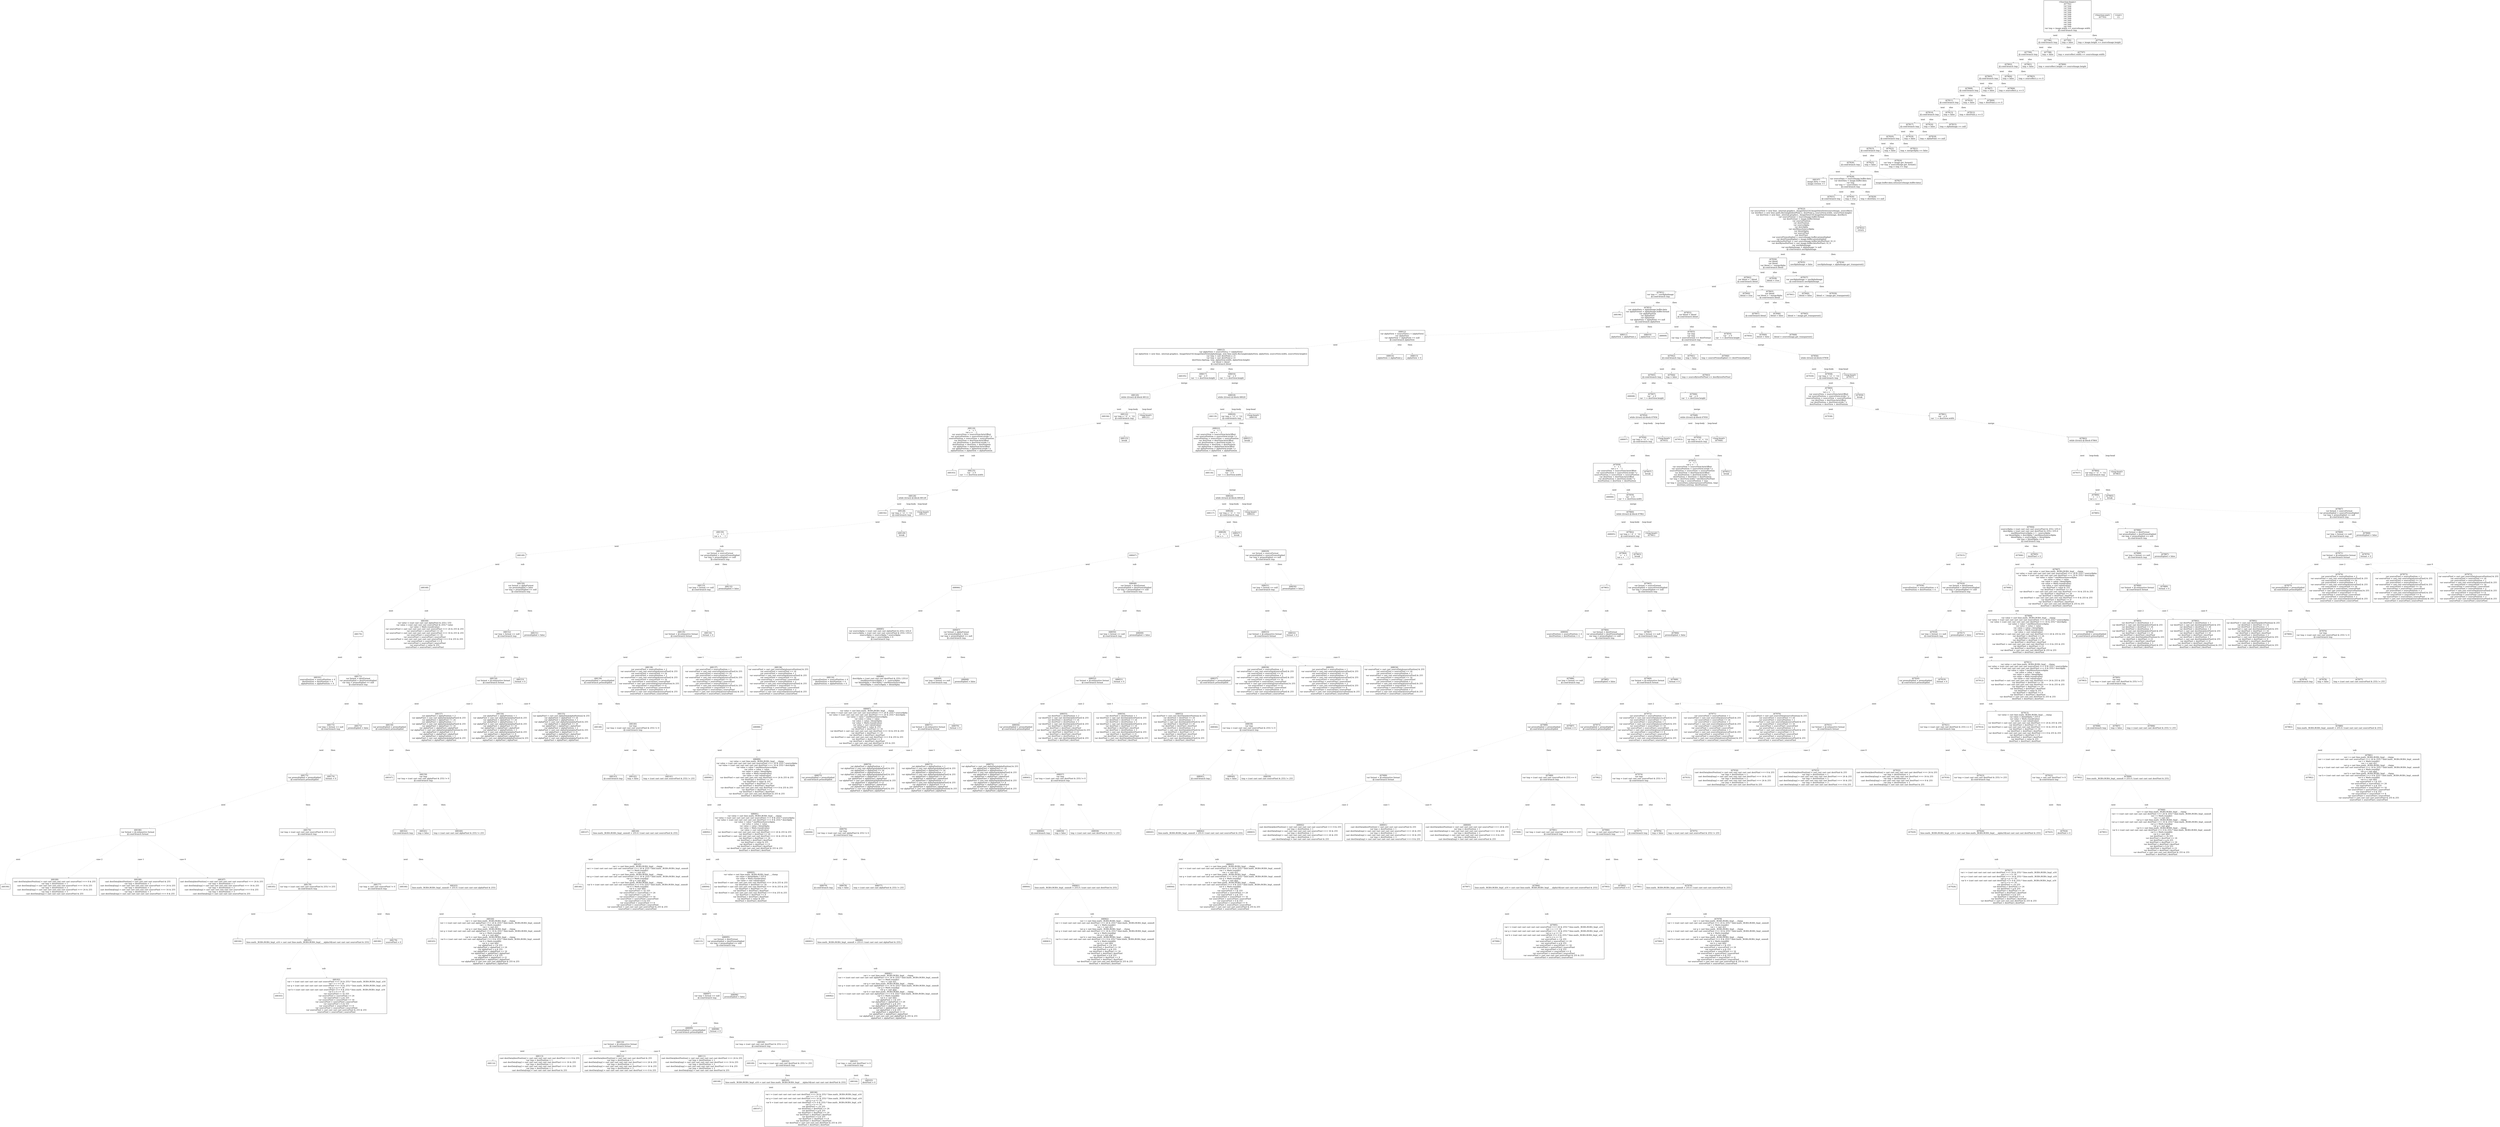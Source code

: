 digraph graphname {
n68197 [shape=box,label="(68197)\nimage.dirty = true\nimage.version ++"];
n68196 [shape=box,label="(68196)"];
n68195 [shape=box,label="(68195)"];
n68194 [shape=box,label="(68194)"];
n68193 [shape=box,label="(68193)"];
n68192 [shape=box,label="(68192)"];
n68191 [shape=box,label="(68191)\nsourcePosition = sourcePosition + 4\ndestPosition = destPosition + 4\nalphaPosition = alphaPosition + 4"];
n68190 [shape=box,label="(68190)"];
n68189 [shape=box,label="(68189)\ncast destData[destPosition] = cast cast cast cast cast cast sourcePixel >>> 8 & 255\nvar tmp = destPosition + 1\ncast destData[tmp] = cast cast cast cast cast cast sourcePixel >>> 16 & 255\nvar tmp = destPosition + 2\ncast destData[tmp] = cast cast cast cast cast cast sourcePixel >>> 24 & 255\nvar tmp = destPosition + 3\ncast destData[tmp] = cast cast cast cast sourcePixel & 255"];
n68188 [shape=box,label="(68188)\ncast destData[destPosition] = cast cast cast cast sourcePixel & 255\nvar tmp = destPosition + 1\ncast destData[tmp] = cast cast cast cast cast cast sourcePixel >>> 24 & 255\nvar tmp = destPosition + 2\ncast destData[tmp] = cast cast cast cast cast cast sourcePixel >>> 16 & 255\nvar tmp = destPosition + 3\ncast destData[tmp] = cast cast cast cast cast cast sourcePixel >>> 8 & 255"];
n68187 [shape=box,label="(68187)\ncast destData[destPosition] = cast cast cast cast cast cast sourcePixel >>> 24 & 255\nvar tmp = destPosition + 1\ncast destData[tmp] = cast cast cast cast cast cast sourcePixel >>> 16 & 255\nvar tmp = destPosition + 2\ncast destData[tmp] = cast cast cast cast cast cast sourcePixel >>> 8 & 255\nvar tmp = destPosition + 3\ncast destData[tmp] = cast cast cast cast sourcePixel & 255"];
n68186 [shape=box,label="(68186)\nvar format = @:exhaustive format\n@:cond-branch format"];
n68186 -> n68187[style="dashed",color="gray",label="case 0"];
n68186 -> n68188[style="dashed",color="gray",label="case 1"];
n68186 -> n68189[style="dashed",color="gray",label="case 2"];
n68186 -> n68190[style="dashed",color="gray",label="next"];
n68185 [shape=box,label="(68185)"];
n68184 [shape=box,label="(68184)"];
n68183 [shape=box,label="(68183)"];
n68182 [shape=box,label="(68182)\nvar r = (cast cast cast cast cast cast sourcePixel >>> 24 & 255) * lime.math._RGBA.RGBA_Impl_.a16\nvar r = r >> 16\nvar g = (cast cast cast cast cast cast sourcePixel >>> 16 & 255) * lime.math._RGBA.RGBA_Impl_.a16\nvar g = g >> 16\nvar b = (cast cast cast cast cast cast sourcePixel >>> 8 & 255) * lime.math._RGBA.RGBA_Impl_.a16\nvar b = b >> 16\nvar sourcePixel = r & 255\nvar sourcePixel = sourcePixel << 24\nvar sourcePixel = g & 255\nvar sourcePixel = sourcePixel << 16\nvar sourcePixel = sourcePixel | sourcePixel\nvar sourcePixel = b & 255\nvar sourcePixel = sourcePixel << 8\nvar sourcePixel = sourcePixel | sourcePixel\nvar sourcePixel = cast cast cast cast sourcePixel & 255 & 255\nsourcePixel = sourcePixel | sourcePixel"];
n68181 [shape=box,label="(68181)\nlime.math._RGBA.RGBA_Impl_.a16 = cast cast lime.math._RGBA.RGBA_Impl_.__alpha16[cast cast cast cast sourcePixel & 255]"];
n68181 -> n68182[style="dashed",color="gray",label="sub"];
n68181 -> n68183[style="dashed",color="gray",label="next"];
n68180 [shape=box,label="(68180)"];
n68179 [shape=box,label="(68179)\nsourcePixel = 0"];
n68178 [shape=box,label="(68178)\nvar tmp = (cast cast cast cast sourcePixel & 255) != 255\n@:cond-branch tmp"];
n68178 -> n68181[style="dashed",color="gray",label="then"];
n68178 -> n68184[style="dashed",color="gray",label="next"];
n68177 [shape=box,label="(68177)\nvar tmp = cast cast sourcePixel != 0\n@:cond-branch tmp"];
n68177 -> n68179[style="dashed",color="gray",label="then"];
n68177 -> n68180[style="dashed",color="gray",label="next"];
n68176 [shape=box,label="(68176)\nvar tmp = (cast cast cast cast sourcePixel & 255) == 0\n@:cond-branch tmp"];
n68176 -> n68177[style="dashed",color="gray",label="then"];
n68176 -> n68178[style="dashed",color="gray",label="else"];
n68176 -> n68185[style="dashed",color="gray",label="next"];
n68175 [shape=box,label="(68175)\nvar premultiplied = premultiplied\n@:cond-branch premultiplied"];
n68175 -> n68176[style="dashed",color="gray",label="then"];
n68175 -> n68186[style="dashed",color="gray",label="next"];
n68174 [shape=box,label="(68174)\nformat = 0"];
n68173 [shape=box,label="(68173)\nvar tmp = format == null\n@:cond-branch tmp"];
n68173 -> n68174[style="dashed",color="gray",label="then"];
n68173 -> n68175[style="dashed",color="gray",label="next"];
n68172 [shape=box,label="(68172)\npremultiplied = false"];
n68171 [shape=box,label="(68171)\nvar format = destFormat\nvar premultiplied = destPremultiplied\nvar tmp = premultiplied == null\n@:cond-branch tmp"];
n68171 -> n68172[style="dashed",color="gray",label="then"];
n68171 -> n68173[style="dashed",color="gray",label="next"];
n68170 [shape=box,label="(68170)"];
n68170 -> n68171[style="dashed",color="gray",label="sub"];
n68170 -> n68191[style="dashed",color="gray",label="next"];
n68169 [shape=box,label="(68169)\nvar value = (cast cast cast cast alphaPixel & 255) / 255\nvar value = (cast cast cast cast sourcePixel & 255) * value\nvar value = Math.round(value)\nvar sourcePixel = cast cast cast cast cast cast sourcePixel >>> 24 & 255 & 255\nvar sourcePixel = sourcePixel << 24\nvar sourcePixel = cast cast cast cast cast cast sourcePixel >>> 16 & 255 & 255\nvar sourcePixel = sourcePixel << 16\nvar sourcePixel = sourcePixel | sourcePixel\nvar sourcePixel = cast cast cast cast cast cast sourcePixel >>> 8 & 255 & 255\nvar sourcePixel = sourcePixel << 8\nvar sourcePixel = sourcePixel | sourcePixel\nvar sourcePixel = value & 255\nsourcePixel = sourcePixel | sourcePixel"];
n68168 [shape=box,label="(68168)"];
n68168 -> n68169[style="dashed",color="gray",label="sub"];
n68168 -> n68170[style="dashed",color="gray",label="next"];
n68167 [shape=box,label="(68167)"];
n68166 [shape=box,label="(68166)"];
n68165 [shape=box,label="(68165)"];
n68164 [shape=box,label="(68164)\nvar r = cast lime.math._RGBA.RGBA_Impl_.__clamp\nvar r = (cast cast cast cast cast cast alphaPixel >>> 24 & 255) * lime.math._RGBA.RGBA_Impl_.unmult\nvar r = Math.round(r)\nvar r = cast r[r]\nvar g = cast lime.math._RGBA.RGBA_Impl_.__clamp\nvar g = (cast cast cast cast cast cast alphaPixel >>> 16 & 255) * lime.math._RGBA.RGBA_Impl_.unmult\nvar g = Math.round(g)\nvar g = cast g[g]\nvar b = cast lime.math._RGBA.RGBA_Impl_.__clamp\nvar b = (cast cast cast cast cast cast alphaPixel >>> 8 & 255) * lime.math._RGBA.RGBA_Impl_.unmult\nvar b = Math.round(b)\nvar b = cast b[b]\nvar alphaPixel = r & 255\nvar alphaPixel = alphaPixel << 24\nvar alphaPixel = g & 255\nvar alphaPixel = alphaPixel << 16\nvar alphaPixel = alphaPixel | alphaPixel\nvar alphaPixel = b & 255\nvar alphaPixel = alphaPixel << 8\nvar alphaPixel = alphaPixel | alphaPixel\nvar alphaPixel = cast cast cast cast alphaPixel & 255 & 255\nalphaPixel = alphaPixel | alphaPixel"];
n68163 [shape=box,label="(68163)\nlime.math._RGBA.RGBA_Impl_.unmult = 255.0 / (cast cast cast cast alphaPixel & 255)"];
n68163 -> n68164[style="dashed",color="gray",label="sub"];
n68163 -> n68165[style="dashed",color="gray",label="next"];
n68162 [shape=box,label="(68162)\n@:cond-branch tmp"];
n68162 -> n68163[style="dashed",color="gray",label="then"];
n68162 -> n68166[style="dashed",color="gray",label="next"];
n68161 [shape=box,label="(68161)\ntmp = false"];
n68160 [shape=box,label="(68160)\ntmp = (cast cast cast cast alphaPixel & 255) != 255"];
n68159 [shape=box,label="(68159)\nvar tmp\nvar tmp = (cast cast cast cast alphaPixel & 255) != 0\n@:cond-branch tmp"];
n68159 -> n68160[style="dashed",color="gray",label="then"];
n68159 -> n68161[style="dashed",color="gray",label="else"];
n68159 -> n68162[style="dashed",color="gray",label="next"];
n68158 [shape=box,label="(68158)\nvar premultiplied = premultiplied\n@:cond-branch premultiplied"];
n68158 -> n68159[style="dashed",color="gray",label="then"];
n68158 -> n68167[style="dashed",color="gray",label="next"];
n68157 [shape=box,label="(68157)\nvar alphaPixel = alphaPosition + 2\nvar alphaPixel = cast cast alphaData[alphaPixel] & 255\nvar alphaPixel = alphaPixel << 24\nvar alphaPixel = alphaPosition + 1\nvar alphaPixel = cast cast alphaData[alphaPixel] & 255\nvar alphaPixel = alphaPixel << 16\nvar alphaPixel = alphaPixel | alphaPixel\nvar alphaPixel = cast cast alphaData[alphaPosition] & 255\nvar alphaPixel = alphaPixel << 8\nvar alphaPixel = alphaPixel | alphaPixel\nvar alphaPixel = alphaPosition + 3\nvar alphaPixel = cast cast alphaData[alphaPixel] & 255\nalphaPixel = alphaPixel | alphaPixel"];
n68156 [shape=box,label="(68156)\nvar alphaPixel = alphaPosition + 1\nvar alphaPixel = cast cast alphaData[alphaPixel] & 255\nvar alphaPixel = alphaPixel << 24\nvar alphaPixel = alphaPosition + 2\nvar alphaPixel = cast cast alphaData[alphaPixel] & 255\nvar alphaPixel = alphaPixel << 16\nvar alphaPixel = alphaPixel | alphaPixel\nvar alphaPixel = alphaPosition + 3\nvar alphaPixel = cast cast alphaData[alphaPixel] & 255\nvar alphaPixel = alphaPixel << 8\nvar alphaPixel = alphaPixel | alphaPixel\nvar alphaPixel = cast cast alphaData[alphaPosition] & 255\nalphaPixel = alphaPixel | alphaPixel"];
n68155 [shape=box,label="(68155)\nvar alphaPixel = cast cast alphaData[alphaPosition] & 255\nvar alphaPixel = alphaPixel << 24\nvar alphaPixel = alphaPosition + 1\nvar alphaPixel = cast cast alphaData[alphaPixel] & 255\nvar alphaPixel = alphaPixel << 16\nvar alphaPixel = alphaPixel | alphaPixel\nvar alphaPixel = alphaPosition + 2\nvar alphaPixel = cast cast alphaData[alphaPixel] & 255\nvar alphaPixel = alphaPixel << 8\nvar alphaPixel = alphaPixel | alphaPixel\nvar alphaPixel = alphaPosition + 3\nvar alphaPixel = cast cast alphaData[alphaPixel] & 255\nalphaPixel = alphaPixel | alphaPixel"];
n68154 [shape=box,label="(68154)\nvar format = @:exhaustive format\n@:cond-branch format"];
n68154 -> n68155[style="dashed",color="gray",label="case 0"];
n68154 -> n68156[style="dashed",color="gray",label="case 1"];
n68154 -> n68157[style="dashed",color="gray",label="case 2"];
n68154 -> n68158[style="dashed",color="gray",label="next"];
n68153 [shape=box,label="(68153)\nformat = 0"];
n68152 [shape=box,label="(68152)\nvar tmp = format == null\n@:cond-branch tmp"];
n68152 -> n68153[style="dashed",color="gray",label="then"];
n68152 -> n68154[style="dashed",color="gray",label="next"];
n68151 [shape=box,label="(68151)\npremultiplied = false"];
n68150 [shape=box,label="(68150)\nvar format = alphaFormat\nvar premultiplied = false\nvar tmp = premultiplied == null\n@:cond-branch tmp"];
n68150 -> n68151[style="dashed",color="gray",label="then"];
n68150 -> n68152[style="dashed",color="gray",label="next"];
n68149 [shape=box,label="(68149)"];
n68149 -> n68150[style="dashed",color="gray",label="sub"];
n68149 -> n68168[style="dashed",color="gray",label="next"];
n68148 [shape=box,label="(68148)"];
n68147 [shape=box,label="(68147)"];
n68146 [shape=box,label="(68146)"];
n68145 [shape=box,label="(68145)\nvar r = cast lime.math._RGBA.RGBA_Impl_.__clamp\nvar r = (cast cast cast cast cast cast sourcePixel >>> 24 & 255) * lime.math._RGBA.RGBA_Impl_.unmult\nvar r = Math.round(r)\nvar r = cast r[r]\nvar g = cast lime.math._RGBA.RGBA_Impl_.__clamp\nvar g = (cast cast cast cast cast cast sourcePixel >>> 16 & 255) * lime.math._RGBA.RGBA_Impl_.unmult\nvar g = Math.round(g)\nvar g = cast g[g]\nvar b = cast lime.math._RGBA.RGBA_Impl_.__clamp\nvar b = (cast cast cast cast cast cast sourcePixel >>> 8 & 255) * lime.math._RGBA.RGBA_Impl_.unmult\nvar b = Math.round(b)\nvar b = cast b[b]\nvar sourcePixel = r & 255\nvar sourcePixel = sourcePixel << 24\nvar sourcePixel = g & 255\nvar sourcePixel = sourcePixel << 16\nvar sourcePixel = sourcePixel | sourcePixel\nvar sourcePixel = b & 255\nvar sourcePixel = sourcePixel << 8\nvar sourcePixel = sourcePixel | sourcePixel\nvar sourcePixel = cast cast cast cast sourcePixel & 255 & 255\nsourcePixel = sourcePixel | sourcePixel"];
n68144 [shape=box,label="(68144)\nlime.math._RGBA.RGBA_Impl_.unmult = 255.0 / (cast cast cast cast sourcePixel & 255)"];
n68144 -> n68145[style="dashed",color="gray",label="sub"];
n68144 -> n68146[style="dashed",color="gray",label="next"];
n68143 [shape=box,label="(68143)\n@:cond-branch tmp"];
n68143 -> n68144[style="dashed",color="gray",label="then"];
n68143 -> n68147[style="dashed",color="gray",label="next"];
n68142 [shape=box,label="(68142)\ntmp = false"];
n68141 [shape=box,label="(68141)\ntmp = (cast cast cast cast sourcePixel & 255) != 255"];
n68140 [shape=box,label="(68140)\nvar tmp\nvar tmp = (cast cast cast cast sourcePixel & 255) != 0\n@:cond-branch tmp"];
n68140 -> n68141[style="dashed",color="gray",label="then"];
n68140 -> n68142[style="dashed",color="gray",label="else"];
n68140 -> n68143[style="dashed",color="gray",label="next"];
n68139 [shape=box,label="(68139)\nvar premultiplied = premultiplied\n@:cond-branch premultiplied"];
n68139 -> n68140[style="dashed",color="gray",label="then"];
n68139 -> n68148[style="dashed",color="gray",label="next"];
n68138 [shape=box,label="(68138)\nvar sourcePixel = sourcePosition + 2\nvar sourcePixel = cast cast sourceData[sourcePixel] & 255\nvar sourcePixel = sourcePixel << 24\nvar sourcePixel = sourcePosition + 1\nvar sourcePixel = cast cast sourceData[sourcePixel] & 255\nvar sourcePixel = sourcePixel << 16\nvar sourcePixel = sourcePixel | sourcePixel\nvar sourcePixel = cast cast sourceData[sourcePosition] & 255\nvar sourcePixel = sourcePixel << 8\nvar sourcePixel = sourcePixel | sourcePixel\nvar sourcePixel = sourcePosition + 3\nvar sourcePixel = cast cast sourceData[sourcePixel] & 255\nsourcePixel = sourcePixel | sourcePixel"];
n68137 [shape=box,label="(68137)\nvar sourcePixel = sourcePosition + 1\nvar sourcePixel = cast cast sourceData[sourcePixel] & 255\nvar sourcePixel = sourcePixel << 24\nvar sourcePixel = sourcePosition + 2\nvar sourcePixel = cast cast sourceData[sourcePixel] & 255\nvar sourcePixel = sourcePixel << 16\nvar sourcePixel = sourcePixel | sourcePixel\nvar sourcePixel = sourcePosition + 3\nvar sourcePixel = cast cast sourceData[sourcePixel] & 255\nvar sourcePixel = sourcePixel << 8\nvar sourcePixel = sourcePixel | sourcePixel\nvar sourcePixel = cast cast sourceData[sourcePosition] & 255\nsourcePixel = sourcePixel | sourcePixel"];
n68136 [shape=box,label="(68136)\nvar sourcePixel = cast cast sourceData[sourcePosition] & 255\nvar sourcePixel = sourcePixel << 24\nvar sourcePixel = sourcePosition + 1\nvar sourcePixel = cast cast sourceData[sourcePixel] & 255\nvar sourcePixel = sourcePixel << 16\nvar sourcePixel = sourcePixel | sourcePixel\nvar sourcePixel = sourcePosition + 2\nvar sourcePixel = cast cast sourceData[sourcePixel] & 255\nvar sourcePixel = sourcePixel << 8\nvar sourcePixel = sourcePixel | sourcePixel\nvar sourcePixel = sourcePosition + 3\nvar sourcePixel = cast cast sourceData[sourcePixel] & 255\nsourcePixel = sourcePixel | sourcePixel"];
n68135 [shape=box,label="(68135)\nvar format = @:exhaustive format\n@:cond-branch format"];
n68135 -> n68136[style="dashed",color="gray",label="case 0"];
n68135 -> n68137[style="dashed",color="gray",label="case 1"];
n68135 -> n68138[style="dashed",color="gray",label="case 2"];
n68135 -> n68139[style="dashed",color="gray",label="next"];
n68134 [shape=box,label="(68134)\nformat = 0"];
n68133 [shape=box,label="(68133)\nvar tmp = format == null\n@:cond-branch tmp"];
n68133 -> n68134[style="dashed",color="gray",label="then"];
n68133 -> n68135[style="dashed",color="gray",label="next"];
n68132 [shape=box,label="(68132)\npremultiplied = false"];
n68131 [shape=box,label="(68131)\nvar format = sourceFormat\nvar premultiplied = sourcePremultiplied\nvar tmp = premultiplied == null\n@:cond-branch tmp"];
n68131 -> n68132[style="dashed",color="gray",label="then"];
n68131 -> n68133[style="dashed",color="gray",label="next"];
n68130 [shape=box,label="(68130)\n` = ` + 1\nvar x = ` - 1"];
n68130 -> n68131[style="dashed",color="gray",label="sub"];
n68130 -> n68149[style="dashed",color="gray",label="next"];
n68129 [shape=box,label="(68129)\nbreak"];
n68128 [shape=box,label="(68128)\nvar tmp = ! ((` < `1))\n@:cond-branch tmp"];
n68128 -> n68129[style="dashed",color="gray",label="then"];
n68128 -> n68130[style="dashed",color="gray",label="next"];
n68127 [shape=box,label="<loop-head>
(68127)"];
n68126 [shape=box,label="(68126)\nwhile ((true)) @:block 68128"];
n68126 -> n68127[style="dashed",color="gray",label="loop-head"];
n68126 -> n68128[style="dashed",color="gray",label="loop-body"];
n68126 -> n68192[style="dashed",color="gray",label="next"];
n68125 [shape=box,label="(68125)\nvar ` = 0\nvar `1 = destView.width"];
n68125 -> n68126[style="dashed",color="gray",label="merge"];
n68124 [shape=box,label="(68124)\n` = ` + 1\nvar y = ` - 1\nvar sourceView = sourceView.byteOffset\nvar sourcePosition = sourceView.stride * y\nsourcePosition = sourceView + sourcePosition\nvar destView = destView.byteOffset\nvar destPosition = destView.stride * y\ndestPosition = destView + destPosition\nvar alphaView = alphaView.byteOffset\nvar alphaPosition = alphaView.stride * y\nalphaPosition = alphaView + alphaPosition"];
n68124 -> n68125[style="dashed",color="gray",label="sub"];
n68124 -> n68193[style="dashed",color="gray",label="next"];
n68123 [shape=box,label="(68123)\nbreak"];
n68122 [shape=box,label="(68122)\nvar tmp = ! ((` < `1))\n@:cond-branch tmp"];
n68122 -> n68123[style="dashed",color="gray",label="then"];
n68122 -> n68124[style="dashed",color="gray",label="next"];
n68121 [shape=box,label="<loop-head>
(68121)"];
n68120 [shape=box,label="(68120)\nwhile ((true)) @:block 68122"];
n68120 -> n68121[style="dashed",color="gray",label="loop-head"];
n68120 -> n68122[style="dashed",color="gray",label="loop-body"];
n68120 -> n68194[style="dashed",color="gray",label="next"];
n68119 [shape=box,label="(68119)"];
n68118 [shape=box,label="(68118)"];
n68117 [shape=box,label="(68117)"];
n68116 [shape=box,label="(68116)\nsourcePosition = sourcePosition + 4\ndestPosition = destPosition + 4\nalphaPosition = alphaPosition + 4"];
n68115 [shape=box,label="(68115)"];
n68114 [shape=box,label="(68114)"];
n68113 [shape=box,label="(68113)\ncast destData[destPosition] = cast cast cast cast cast cast destPixel >>> 8 & 255\nvar tmp = destPosition + 1\ncast destData[tmp] = cast cast cast cast cast cast destPixel >>> 16 & 255\nvar tmp = destPosition + 2\ncast destData[tmp] = cast cast cast cast cast cast destPixel >>> 24 & 255\nvar tmp = destPosition + 3\ncast destData[tmp] = cast cast cast cast destPixel & 255"];
n68112 [shape=box,label="(68112)\ncast destData[destPosition] = cast cast cast cast destPixel & 255\nvar tmp = destPosition + 1\ncast destData[tmp] = cast cast cast cast cast cast destPixel >>> 24 & 255\nvar tmp = destPosition + 2\ncast destData[tmp] = cast cast cast cast cast cast destPixel >>> 16 & 255\nvar tmp = destPosition + 3\ncast destData[tmp] = cast cast cast cast cast cast destPixel >>> 8 & 255"];
n68111 [shape=box,label="(68111)\ncast destData[destPosition] = cast cast cast cast cast cast destPixel >>> 24 & 255\nvar tmp = destPosition + 1\ncast destData[tmp] = cast cast cast cast cast cast destPixel >>> 16 & 255\nvar tmp = destPosition + 2\ncast destData[tmp] = cast cast cast cast cast cast destPixel >>> 8 & 255\nvar tmp = destPosition + 3\ncast destData[tmp] = cast cast cast cast destPixel & 255"];
n68110 [shape=box,label="(68110)\nvar format = @:exhaustive format\n@:cond-branch format"];
n68110 -> n68111[style="dashed",color="gray",label="case 0"];
n68110 -> n68112[style="dashed",color="gray",label="case 1"];
n68110 -> n68113[style="dashed",color="gray",label="case 2"];
n68110 -> n68114[style="dashed",color="gray",label="next"];
n68109 [shape=box,label="(68109)"];
n68108 [shape=box,label="(68108)"];
n68107 [shape=box,label="(68107)"];
n68106 [shape=box,label="(68106)\nvar r = (cast cast cast cast cast cast destPixel >>> 24 & 255) * lime.math._RGBA.RGBA_Impl_.a16\nvar r = r >> 16\nvar g = (cast cast cast cast cast cast destPixel >>> 16 & 255) * lime.math._RGBA.RGBA_Impl_.a16\nvar g = g >> 16\nvar b = (cast cast cast cast cast cast destPixel >>> 8 & 255) * lime.math._RGBA.RGBA_Impl_.a16\nvar b = b >> 16\nvar destPixel = r & 255\nvar destPixel = destPixel << 24\nvar destPixel = g & 255\nvar destPixel = destPixel << 16\nvar destPixel = destPixel | destPixel\nvar destPixel = b & 255\nvar destPixel = destPixel << 8\nvar destPixel = destPixel | destPixel\nvar destPixel = cast cast cast cast destPixel & 255 & 255\ndestPixel = destPixel | destPixel"];
n68105 [shape=box,label="(68105)\nlime.math._RGBA.RGBA_Impl_.a16 = cast cast lime.math._RGBA.RGBA_Impl_.__alpha16[cast cast cast cast destPixel & 255]"];
n68105 -> n68106[style="dashed",color="gray",label="sub"];
n68105 -> n68107[style="dashed",color="gray",label="next"];
n68104 [shape=box,label="(68104)"];
n68103 [shape=box,label="(68103)\ndestPixel = 0"];
n68102 [shape=box,label="(68102)\nvar tmp = (cast cast cast cast destPixel & 255) != 255\n@:cond-branch tmp"];
n68102 -> n68105[style="dashed",color="gray",label="then"];
n68102 -> n68108[style="dashed",color="gray",label="next"];
n68101 [shape=box,label="(68101)\nvar tmp = cast cast destPixel != 0\n@:cond-branch tmp"];
n68101 -> n68103[style="dashed",color="gray",label="then"];
n68101 -> n68104[style="dashed",color="gray",label="next"];
n68100 [shape=box,label="(68100)\nvar tmp = (cast cast cast cast destPixel & 255) == 0\n@:cond-branch tmp"];
n68100 -> n68101[style="dashed",color="gray",label="then"];
n68100 -> n68102[style="dashed",color="gray",label="else"];
n68100 -> n68109[style="dashed",color="gray",label="next"];
n68099 [shape=box,label="(68099)\nvar premultiplied = premultiplied\n@:cond-branch premultiplied"];
n68099 -> n68100[style="dashed",color="gray",label="then"];
n68099 -> n68110[style="dashed",color="gray",label="next"];
n68098 [shape=box,label="(68098)\nformat = 0"];
n68097 [shape=box,label="(68097)\nvar tmp = format == null\n@:cond-branch tmp"];
n68097 -> n68098[style="dashed",color="gray",label="then"];
n68097 -> n68099[style="dashed",color="gray",label="next"];
n68096 [shape=box,label="(68096)\npremultiplied = false"];
n68095 [shape=box,label="(68095)\nvar format = destFormat\nvar premultiplied = destPremultiplied\nvar tmp = premultiplied == null\n@:cond-branch tmp"];
n68095 -> n68096[style="dashed",color="gray",label="then"];
n68095 -> n68097[style="dashed",color="gray",label="next"];
n68094 [shape=box,label="(68094)"];
n68094 -> n68095[style="dashed",color="gray",label="sub"];
n68094 -> n68115[style="dashed",color="gray",label="next"];
n68093 [shape=box,label="(68093)\nvar value = cast lime.math._RGBA.RGBA_Impl_.__clamp\nvar value = blendAlpha * 255.0\nvar value = Math.round(value)\nvar value = cast value[value]\nvar destPixel = cast cast cast cast cast cast destPixel >>> 24 & 255 & 255\nvar destPixel = destPixel << 24\nvar destPixel = cast cast cast cast cast cast destPixel >>> 16 & 255 & 255\nvar destPixel = destPixel << 16\nvar destPixel = destPixel | destPixel\nvar destPixel = cast cast cast cast cast cast destPixel >>> 8 & 255 & 255\nvar destPixel = destPixel << 8\nvar destPixel = destPixel | destPixel\nvar destPixel = value & 255\ndestPixel = destPixel | destPixel"];
n68092 [shape=box,label="(68092)"];
n68092 -> n68093[style="dashed",color="gray",label="sub"];
n68092 -> n68094[style="dashed",color="gray",label="next"];
n68091 [shape=box,label="(68091)\nvar value = cast lime.math._RGBA.RGBA_Impl_.__clamp\nvar value = (cast cast cast cast cast cast sourcePixel >>> 8 & 255) * sourceAlpha\nvar value = (cast cast cast cast cast cast destPixel >>> 8 & 255) * destAlpha\nvar value = value * oneMinusSourceAlpha\nvar value = value + value\nvar value = value / blendAlpha\nvar value = Math.round(value)\nvar value = cast value[value]\nvar destPixel = cast cast cast cast cast cast destPixel >>> 24 & 255 & 255\nvar destPixel = destPixel << 24\nvar destPixel = cast cast cast cast cast cast destPixel >>> 16 & 255 & 255\nvar destPixel = destPixel << 16\nvar destPixel = destPixel | destPixel\nvar destPixel = value & 255\nvar destPixel = destPixel << 8\nvar destPixel = destPixel | destPixel\nvar destPixel = cast cast cast cast destPixel & 255 & 255\ndestPixel = destPixel | destPixel"];
n68090 [shape=box,label="(68090)"];
n68090 -> n68091[style="dashed",color="gray",label="sub"];
n68090 -> n68092[style="dashed",color="gray",label="next"];
n68089 [shape=box,label="(68089)\nvar value = cast lime.math._RGBA.RGBA_Impl_.__clamp\nvar value = (cast cast cast cast cast cast sourcePixel >>> 16 & 255) * sourceAlpha\nvar value = (cast cast cast cast cast cast destPixel >>> 16 & 255) * destAlpha\nvar value = value * oneMinusSourceAlpha\nvar value = value + value\nvar value = value / blendAlpha\nvar value = Math.round(value)\nvar value = cast value[value]\nvar destPixel = cast cast cast cast cast cast destPixel >>> 24 & 255 & 255\nvar destPixel = destPixel << 24\nvar destPixel = value & 255\nvar destPixel = destPixel << 16\nvar destPixel = destPixel | destPixel\nvar destPixel = cast cast cast cast cast cast destPixel >>> 8 & 255 & 255\nvar destPixel = destPixel << 8\nvar destPixel = destPixel | destPixel\nvar destPixel = cast cast cast cast destPixel & 255 & 255\ndestPixel = destPixel | destPixel"];
n68088 [shape=box,label="(68088)"];
n68088 -> n68089[style="dashed",color="gray",label="sub"];
n68088 -> n68090[style="dashed",color="gray",label="next"];
n68087 [shape=box,label="(68087)\nvar value = cast lime.math._RGBA.RGBA_Impl_.__clamp\nvar value = (cast cast cast cast cast cast sourcePixel >>> 24 & 255) * sourceAlpha\nvar value = (cast cast cast cast cast cast destPixel >>> 24 & 255) * destAlpha\nvar value = value * oneMinusSourceAlpha\nvar value = value + value\nvar value = value / blendAlpha\nvar value = Math.round(value)\nvar value = cast value[value]\nvar destPixel = value & 255\nvar destPixel = destPixel << 24\nvar destPixel = cast cast cast cast cast cast destPixel >>> 16 & 255 & 255\nvar destPixel = destPixel << 16\nvar destPixel = destPixel | destPixel\nvar destPixel = cast cast cast cast cast cast destPixel >>> 8 & 255 & 255\nvar destPixel = destPixel << 8\nvar destPixel = destPixel | destPixel\nvar destPixel = cast cast cast cast destPixel & 255 & 255\ndestPixel = destPixel | destPixel"];
n68086 [shape=box,label="(68086)\ndestAlpha = (cast cast cast cast destPixel & 255) / 255.0\noneMinusSourceAlpha = 1 - sourceAlpha\nvar blendAlpha = destAlpha * oneMinusSourceAlpha\nblendAlpha = sourceAlpha + blendAlpha"];
n68086 -> n68087[style="dashed",color="gray",label="sub"];
n68086 -> n68088[style="dashed",color="gray",label="next"];
n68085 [shape=box,label="(68085)\nvar sourceAlpha = (cast cast cast cast alphaPixel & 255) / 255.0\nvar sourceAlpha = (cast cast cast cast sourcePixel & 255) / 255.0\nsourceAlpha = sourceAlpha * sourceAlpha\nvar tmp = sourceAlpha > 0\n@:cond-branch tmp"];
n68085 -> n68086[style="dashed",color="gray",label="then"];
n68085 -> n68116[style="dashed",color="gray",label="next"];
n68084 [shape=box,label="(68084)"];
n68083 [shape=box,label="(68083)"];
n68082 [shape=box,label="(68082)"];
n68081 [shape=box,label="(68081)\nvar r = cast lime.math._RGBA.RGBA_Impl_.__clamp\nvar r = (cast cast cast cast cast cast alphaPixel >>> 24 & 255) * lime.math._RGBA.RGBA_Impl_.unmult\nvar r = Math.round(r)\nvar r = cast r[r]\nvar g = cast lime.math._RGBA.RGBA_Impl_.__clamp\nvar g = (cast cast cast cast cast cast alphaPixel >>> 16 & 255) * lime.math._RGBA.RGBA_Impl_.unmult\nvar g = Math.round(g)\nvar g = cast g[g]\nvar b = cast lime.math._RGBA.RGBA_Impl_.__clamp\nvar b = (cast cast cast cast cast cast alphaPixel >>> 8 & 255) * lime.math._RGBA.RGBA_Impl_.unmult\nvar b = Math.round(b)\nvar b = cast b[b]\nvar alphaPixel = r & 255\nvar alphaPixel = alphaPixel << 24\nvar alphaPixel = g & 255\nvar alphaPixel = alphaPixel << 16\nvar alphaPixel = alphaPixel | alphaPixel\nvar alphaPixel = b & 255\nvar alphaPixel = alphaPixel << 8\nvar alphaPixel = alphaPixel | alphaPixel\nvar alphaPixel = cast cast cast cast alphaPixel & 255 & 255\nalphaPixel = alphaPixel | alphaPixel"];
n68080 [shape=box,label="(68080)\nlime.math._RGBA.RGBA_Impl_.unmult = 255.0 / (cast cast cast cast alphaPixel & 255)"];
n68080 -> n68081[style="dashed",color="gray",label="sub"];
n68080 -> n68082[style="dashed",color="gray",label="next"];
n68079 [shape=box,label="(68079)\n@:cond-branch tmp"];
n68079 -> n68080[style="dashed",color="gray",label="then"];
n68079 -> n68083[style="dashed",color="gray",label="next"];
n68078 [shape=box,label="(68078)\ntmp = false"];
n68077 [shape=box,label="(68077)\ntmp = (cast cast cast cast alphaPixel & 255) != 255"];
n68076 [shape=box,label="(68076)\nvar tmp\nvar tmp = (cast cast cast cast alphaPixel & 255) != 0\n@:cond-branch tmp"];
n68076 -> n68077[style="dashed",color="gray",label="then"];
n68076 -> n68078[style="dashed",color="gray",label="else"];
n68076 -> n68079[style="dashed",color="gray",label="next"];
n68075 [shape=box,label="(68075)\nvar premultiplied = premultiplied\n@:cond-branch premultiplied"];
n68075 -> n68076[style="dashed",color="gray",label="then"];
n68075 -> n68084[style="dashed",color="gray",label="next"];
n68074 [shape=box,label="(68074)\nvar alphaPixel = alphaPosition + 2\nvar alphaPixel = cast cast alphaData[alphaPixel] & 255\nvar alphaPixel = alphaPixel << 24\nvar alphaPixel = alphaPosition + 1\nvar alphaPixel = cast cast alphaData[alphaPixel] & 255\nvar alphaPixel = alphaPixel << 16\nvar alphaPixel = alphaPixel | alphaPixel\nvar alphaPixel = cast cast alphaData[alphaPosition] & 255\nvar alphaPixel = alphaPixel << 8\nvar alphaPixel = alphaPixel | alphaPixel\nvar alphaPixel = alphaPosition + 3\nvar alphaPixel = cast cast alphaData[alphaPixel] & 255\nalphaPixel = alphaPixel | alphaPixel"];
n68073 [shape=box,label="(68073)\nvar alphaPixel = alphaPosition + 1\nvar alphaPixel = cast cast alphaData[alphaPixel] & 255\nvar alphaPixel = alphaPixel << 24\nvar alphaPixel = alphaPosition + 2\nvar alphaPixel = cast cast alphaData[alphaPixel] & 255\nvar alphaPixel = alphaPixel << 16\nvar alphaPixel = alphaPixel | alphaPixel\nvar alphaPixel = alphaPosition + 3\nvar alphaPixel = cast cast alphaData[alphaPixel] & 255\nvar alphaPixel = alphaPixel << 8\nvar alphaPixel = alphaPixel | alphaPixel\nvar alphaPixel = cast cast alphaData[alphaPosition] & 255\nalphaPixel = alphaPixel | alphaPixel"];
n68072 [shape=box,label="(68072)\nvar alphaPixel = cast cast alphaData[alphaPosition] & 255\nvar alphaPixel = alphaPixel << 24\nvar alphaPixel = alphaPosition + 1\nvar alphaPixel = cast cast alphaData[alphaPixel] & 255\nvar alphaPixel = alphaPixel << 16\nvar alphaPixel = alphaPixel | alphaPixel\nvar alphaPixel = alphaPosition + 2\nvar alphaPixel = cast cast alphaData[alphaPixel] & 255\nvar alphaPixel = alphaPixel << 8\nvar alphaPixel = alphaPixel | alphaPixel\nvar alphaPixel = alphaPosition + 3\nvar alphaPixel = cast cast alphaData[alphaPixel] & 255\nalphaPixel = alphaPixel | alphaPixel"];
n68071 [shape=box,label="(68071)\nvar format = @:exhaustive format\n@:cond-branch format"];
n68071 -> n68072[style="dashed",color="gray",label="case 0"];
n68071 -> n68073[style="dashed",color="gray",label="case 1"];
n68071 -> n68074[style="dashed",color="gray",label="case 2"];
n68071 -> n68075[style="dashed",color="gray",label="next"];
n68070 [shape=box,label="(68070)\nformat = 0"];
n68069 [shape=box,label="(68069)\nvar tmp = format == null\n@:cond-branch tmp"];
n68069 -> n68070[style="dashed",color="gray",label="then"];
n68069 -> n68071[style="dashed",color="gray",label="next"];
n68068 [shape=box,label="(68068)\npremultiplied = false"];
n68067 [shape=box,label="(68067)\nvar format = alphaFormat\nvar premultiplied = false\nvar tmp = premultiplied == null\n@:cond-branch tmp"];
n68067 -> n68068[style="dashed",color="gray",label="then"];
n68067 -> n68069[style="dashed",color="gray",label="next"];
n68066 [shape=box,label="(68066)"];
n68066 -> n68067[style="dashed",color="gray",label="sub"];
n68066 -> n68085[style="dashed",color="gray",label="next"];
n68065 [shape=box,label="(68065)"];
n68064 [shape=box,label="(68064)"];
n68063 [shape=box,label="(68063)"];
n68062 [shape=box,label="(68062)\nvar r = cast lime.math._RGBA.RGBA_Impl_.__clamp\nvar r = (cast cast cast cast cast cast destPixel >>> 24 & 255) * lime.math._RGBA.RGBA_Impl_.unmult\nvar r = Math.round(r)\nvar r = cast r[r]\nvar g = cast lime.math._RGBA.RGBA_Impl_.__clamp\nvar g = (cast cast cast cast cast cast destPixel >>> 16 & 255) * lime.math._RGBA.RGBA_Impl_.unmult\nvar g = Math.round(g)\nvar g = cast g[g]\nvar b = cast lime.math._RGBA.RGBA_Impl_.__clamp\nvar b = (cast cast cast cast cast cast destPixel >>> 8 & 255) * lime.math._RGBA.RGBA_Impl_.unmult\nvar b = Math.round(b)\nvar b = cast b[b]\nvar destPixel = r & 255\nvar destPixel = destPixel << 24\nvar destPixel = g & 255\nvar destPixel = destPixel << 16\nvar destPixel = destPixel | destPixel\nvar destPixel = b & 255\nvar destPixel = destPixel << 8\nvar destPixel = destPixel | destPixel\nvar destPixel = cast cast cast cast destPixel & 255 & 255\ndestPixel = destPixel | destPixel"];
n68061 [shape=box,label="(68061)\nlime.math._RGBA.RGBA_Impl_.unmult = 255.0 / (cast cast cast cast destPixel & 255)"];
n68061 -> n68062[style="dashed",color="gray",label="sub"];
n68061 -> n68063[style="dashed",color="gray",label="next"];
n68060 [shape=box,label="(68060)\n@:cond-branch tmp"];
n68060 -> n68061[style="dashed",color="gray",label="then"];
n68060 -> n68064[style="dashed",color="gray",label="next"];
n68059 [shape=box,label="(68059)\ntmp = false"];
n68058 [shape=box,label="(68058)\ntmp = (cast cast cast cast destPixel & 255) != 255"];
n68057 [shape=box,label="(68057)\nvar tmp\nvar tmp = (cast cast cast cast destPixel & 255) != 0\n@:cond-branch tmp"];
n68057 -> n68058[style="dashed",color="gray",label="then"];
n68057 -> n68059[style="dashed",color="gray",label="else"];
n68057 -> n68060[style="dashed",color="gray",label="next"];
n68056 [shape=box,label="(68056)\nvar premultiplied = premultiplied\n@:cond-branch premultiplied"];
n68056 -> n68057[style="dashed",color="gray",label="then"];
n68056 -> n68065[style="dashed",color="gray",label="next"];
n68055 [shape=box,label="(68055)\nvar destPixel = destPosition + 2\nvar destPixel = cast cast destData[destPixel] & 255\nvar destPixel = destPixel << 24\nvar destPixel = destPosition + 1\nvar destPixel = cast cast destData[destPixel] & 255\nvar destPixel = destPixel << 16\nvar destPixel = destPixel | destPixel\nvar destPixel = cast cast destData[destPosition] & 255\nvar destPixel = destPixel << 8\nvar destPixel = destPixel | destPixel\nvar destPixel = destPosition + 3\nvar destPixel = cast cast destData[destPixel] & 255\ndestPixel = destPixel | destPixel"];
n68054 [shape=box,label="(68054)\nvar destPixel = destPosition + 1\nvar destPixel = cast cast destData[destPixel] & 255\nvar destPixel = destPixel << 24\nvar destPixel = destPosition + 2\nvar destPixel = cast cast destData[destPixel] & 255\nvar destPixel = destPixel << 16\nvar destPixel = destPixel | destPixel\nvar destPixel = destPosition + 3\nvar destPixel = cast cast destData[destPixel] & 255\nvar destPixel = destPixel << 8\nvar destPixel = destPixel | destPixel\nvar destPixel = cast cast destData[destPosition] & 255\ndestPixel = destPixel | destPixel"];
n68053 [shape=box,label="(68053)\nvar destPixel = cast cast destData[destPosition] & 255\nvar destPixel = destPixel << 24\nvar destPixel = destPosition + 1\nvar destPixel = cast cast destData[destPixel] & 255\nvar destPixel = destPixel << 16\nvar destPixel = destPixel | destPixel\nvar destPixel = destPosition + 2\nvar destPixel = cast cast destData[destPixel] & 255\nvar destPixel = destPixel << 8\nvar destPixel = destPixel | destPixel\nvar destPixel = destPosition + 3\nvar destPixel = cast cast destData[destPixel] & 255\ndestPixel = destPixel | destPixel"];
n68052 [shape=box,label="(68052)\nvar format = @:exhaustive format\n@:cond-branch format"];
n68052 -> n68053[style="dashed",color="gray",label="case 0"];
n68052 -> n68054[style="dashed",color="gray",label="case 1"];
n68052 -> n68055[style="dashed",color="gray",label="case 2"];
n68052 -> n68056[style="dashed",color="gray",label="next"];
n68051 [shape=box,label="(68051)\nformat = 0"];
n68050 [shape=box,label="(68050)\nvar tmp = format == null\n@:cond-branch tmp"];
n68050 -> n68051[style="dashed",color="gray",label="then"];
n68050 -> n68052[style="dashed",color="gray",label="next"];
n68049 [shape=box,label="(68049)\npremultiplied = false"];
n68048 [shape=box,label="(68048)\nvar format = destFormat\nvar premultiplied = destPremultiplied\nvar tmp = premultiplied == null\n@:cond-branch tmp"];
n68048 -> n68049[style="dashed",color="gray",label="then"];
n68048 -> n68050[style="dashed",color="gray",label="next"];
n68047 [shape=box,label="(68047)"];
n68047 -> n68048[style="dashed",color="gray",label="sub"];
n68047 -> n68066[style="dashed",color="gray",label="next"];
n68046 [shape=box,label="(68046)"];
n68045 [shape=box,label="(68045)"];
n68044 [shape=box,label="(68044)"];
n68043 [shape=box,label="(68043)\nvar r = cast lime.math._RGBA.RGBA_Impl_.__clamp\nvar r = (cast cast cast cast cast cast sourcePixel >>> 24 & 255) * lime.math._RGBA.RGBA_Impl_.unmult\nvar r = Math.round(r)\nvar r = cast r[r]\nvar g = cast lime.math._RGBA.RGBA_Impl_.__clamp\nvar g = (cast cast cast cast cast cast sourcePixel >>> 16 & 255) * lime.math._RGBA.RGBA_Impl_.unmult\nvar g = Math.round(g)\nvar g = cast g[g]\nvar b = cast lime.math._RGBA.RGBA_Impl_.__clamp\nvar b = (cast cast cast cast cast cast sourcePixel >>> 8 & 255) * lime.math._RGBA.RGBA_Impl_.unmult\nvar b = Math.round(b)\nvar b = cast b[b]\nvar sourcePixel = r & 255\nvar sourcePixel = sourcePixel << 24\nvar sourcePixel = g & 255\nvar sourcePixel = sourcePixel << 16\nvar sourcePixel = sourcePixel | sourcePixel\nvar sourcePixel = b & 255\nvar sourcePixel = sourcePixel << 8\nvar sourcePixel = sourcePixel | sourcePixel\nvar sourcePixel = cast cast cast cast sourcePixel & 255 & 255\nsourcePixel = sourcePixel | sourcePixel"];
n68042 [shape=box,label="(68042)\nlime.math._RGBA.RGBA_Impl_.unmult = 255.0 / (cast cast cast cast sourcePixel & 255)"];
n68042 -> n68043[style="dashed",color="gray",label="sub"];
n68042 -> n68044[style="dashed",color="gray",label="next"];
n68041 [shape=box,label="(68041)\n@:cond-branch tmp"];
n68041 -> n68042[style="dashed",color="gray",label="then"];
n68041 -> n68045[style="dashed",color="gray",label="next"];
n68040 [shape=box,label="(68040)\ntmp = false"];
n68039 [shape=box,label="(68039)\ntmp = (cast cast cast cast sourcePixel & 255) != 255"];
n68038 [shape=box,label="(68038)\nvar tmp\nvar tmp = (cast cast cast cast sourcePixel & 255) != 0\n@:cond-branch tmp"];
n68038 -> n68039[style="dashed",color="gray",label="then"];
n68038 -> n68040[style="dashed",color="gray",label="else"];
n68038 -> n68041[style="dashed",color="gray",label="next"];
n68037 [shape=box,label="(68037)\nvar premultiplied = premultiplied\n@:cond-branch premultiplied"];
n68037 -> n68038[style="dashed",color="gray",label="then"];
n68037 -> n68046[style="dashed",color="gray",label="next"];
n68036 [shape=box,label="(68036)\nvar sourcePixel = sourcePosition + 2\nvar sourcePixel = cast cast sourceData[sourcePixel] & 255\nvar sourcePixel = sourcePixel << 24\nvar sourcePixel = sourcePosition + 1\nvar sourcePixel = cast cast sourceData[sourcePixel] & 255\nvar sourcePixel = sourcePixel << 16\nvar sourcePixel = sourcePixel | sourcePixel\nvar sourcePixel = cast cast sourceData[sourcePosition] & 255\nvar sourcePixel = sourcePixel << 8\nvar sourcePixel = sourcePixel | sourcePixel\nvar sourcePixel = sourcePosition + 3\nvar sourcePixel = cast cast sourceData[sourcePixel] & 255\nsourcePixel = sourcePixel | sourcePixel"];
n68035 [shape=box,label="(68035)\nvar sourcePixel = sourcePosition + 1\nvar sourcePixel = cast cast sourceData[sourcePixel] & 255\nvar sourcePixel = sourcePixel << 24\nvar sourcePixel = sourcePosition + 2\nvar sourcePixel = cast cast sourceData[sourcePixel] & 255\nvar sourcePixel = sourcePixel << 16\nvar sourcePixel = sourcePixel | sourcePixel\nvar sourcePixel = sourcePosition + 3\nvar sourcePixel = cast cast sourceData[sourcePixel] & 255\nvar sourcePixel = sourcePixel << 8\nvar sourcePixel = sourcePixel | sourcePixel\nvar sourcePixel = cast cast sourceData[sourcePosition] & 255\nsourcePixel = sourcePixel | sourcePixel"];
n68034 [shape=box,label="(68034)\nvar sourcePixel = cast cast sourceData[sourcePosition] & 255\nvar sourcePixel = sourcePixel << 24\nvar sourcePixel = sourcePosition + 1\nvar sourcePixel = cast cast sourceData[sourcePixel] & 255\nvar sourcePixel = sourcePixel << 16\nvar sourcePixel = sourcePixel | sourcePixel\nvar sourcePixel = sourcePosition + 2\nvar sourcePixel = cast cast sourceData[sourcePixel] & 255\nvar sourcePixel = sourcePixel << 8\nvar sourcePixel = sourcePixel | sourcePixel\nvar sourcePixel = sourcePosition + 3\nvar sourcePixel = cast cast sourceData[sourcePixel] & 255\nsourcePixel = sourcePixel | sourcePixel"];
n68033 [shape=box,label="(68033)\nvar format = @:exhaustive format\n@:cond-branch format"];
n68033 -> n68034[style="dashed",color="gray",label="case 0"];
n68033 -> n68035[style="dashed",color="gray",label="case 1"];
n68033 -> n68036[style="dashed",color="gray",label="case 2"];
n68033 -> n68037[style="dashed",color="gray",label="next"];
n68032 [shape=box,label="(68032)\nformat = 0"];
n68031 [shape=box,label="(68031)\nvar tmp = format == null\n@:cond-branch tmp"];
n68031 -> n68032[style="dashed",color="gray",label="then"];
n68031 -> n68033[style="dashed",color="gray",label="next"];
n68030 [shape=box,label="(68030)\npremultiplied = false"];
n68029 [shape=box,label="(68029)\nvar format = sourceFormat\nvar premultiplied = sourcePremultiplied\nvar tmp = premultiplied == null\n@:cond-branch tmp"];
n68029 -> n68030[style="dashed",color="gray",label="then"];
n68029 -> n68031[style="dashed",color="gray",label="next"];
n68028 [shape=box,label="(68028)\n` = ` + 1\nvar x = ` - 1"];
n68028 -> n68029[style="dashed",color="gray",label="sub"];
n68028 -> n68047[style="dashed",color="gray",label="next"];
n68027 [shape=box,label="(68027)\nbreak"];
n68026 [shape=box,label="(68026)\nvar tmp = ! ((` < `1))\n@:cond-branch tmp"];
n68026 -> n68027[style="dashed",color="gray",label="then"];
n68026 -> n68028[style="dashed",color="gray",label="next"];
n68025 [shape=box,label="<loop-head>
(68025)"];
n68024 [shape=box,label="(68024)\nwhile ((true)) @:block 68026"];
n68024 -> n68025[style="dashed",color="gray",label="loop-head"];
n68024 -> n68026[style="dashed",color="gray",label="loop-body"];
n68024 -> n68117[style="dashed",color="gray",label="next"];
n68023 [shape=box,label="(68023)\nvar ` = 0\nvar `1 = destView.width"];
n68023 -> n68024[style="dashed",color="gray",label="merge"];
n68022 [shape=box,label="(68022)\n` = ` + 1\nvar y = ` - 1\nvar sourceView = sourceView.byteOffset\nvar sourcePosition = sourceView.stride * y\nsourcePosition = sourceView + sourcePosition\nvar destView = destView.byteOffset\nvar destPosition = destView.stride * y\ndestPosition = destView + destPosition\nvar alphaView = alphaView.byteOffset\nvar alphaPosition = alphaView.stride * y\nalphaPosition = alphaView + alphaPosition"];
n68022 -> n68023[style="dashed",color="gray",label="sub"];
n68022 -> n68118[style="dashed",color="gray",label="next"];
n68021 [shape=box,label="(68021)\nbreak"];
n68020 [shape=box,label="(68020)\nvar tmp = ! ((` < `1))\n@:cond-branch tmp"];
n68020 -> n68021[style="dashed",color="gray",label="then"];
n68020 -> n68022[style="dashed",color="gray",label="next"];
n68019 [shape=box,label="<loop-head>
(68019)"];
n68018 [shape=box,label="(68018)\nwhile ((true)) @:block 68020"];
n68018 -> n68019[style="dashed",color="gray",label="loop-head"];
n68018 -> n68020[style="dashed",color="gray",label="loop-body"];
n68018 -> n68119[style="dashed",color="gray",label="next"];
n68017 [shape=box,label="(68017)\nvar ` = 0\nvar `1 = destView.height"];
n68017 -> n68120[style="dashed",color="gray",label="merge"];
n68016 [shape=box,label="(68016)\nvar ` = 0\nvar `1 = destView.height"];
n68016 -> n68018[style="dashed",color="gray",label="merge"];
n68015 [shape=box,label="(68015)\nvar alphaView = sourceView.y + (alphaView)\nvar alphaView = new lime._internal.graphics._ImageDataUtil.ImageDataView(alphaImage, new lime.math.Rectangle(alphaView, alphaView, sourceView.width, sourceView.height))\nvar tmp = cast destPoint.x | 0\nvar tmp = cast destPoint.y | 0\ndestView.clip(tmp, tmp, alphaView.width, alphaView.height)\nvar blend = blend\n@:cond-branch blend"];
n68015 -> n68016[style="dashed",color="gray",label="then"];
n68015 -> n68017[style="dashed",color="gray",label="else"];
n68015 -> n68195[style="dashed",color="gray",label="next"];
n68014 [shape=box,label="(68014)\nalphaView = alphaPoint.y"];
n68013 [shape=box,label="(68013)\nalphaView = 0"];
n68012 [shape=box,label="(68012)\nvar alphaView = sourceView.x + (alphaView)\nvar alphaView\nvar alphaView = alphaPoint == null\n@:cond-branch alphaView"];
n68012 -> n68013[style="dashed",color="gray",label="then"];
n68012 -> n68014[style="dashed",color="gray",label="else"];
n68012 -> n68015[style="dashed",color="gray",label="next"];
n68011 [shape=box,label="(68011)\nalphaView = alphaPoint.x"];
n68010 [shape=box,label="(68010)\nalphaView = 0"];
n68009 [shape=box,label="(68009)"];
n68008 [shape=box,label="(68008)"];
n68007 [shape=box,label="(68007)"];
n68006 [shape=box,label="(68006)"];
n68005 [shape=box,label="(68005)"];
n68004 [shape=box,label="(68004)\nsourcePosition = sourcePosition + 4\ndestPosition = destPosition + 4"];
n68003 [shape=box,label="(68003)"];
n68002 [shape=box,label="(68002)\ncast destData[destPosition] = cast cast cast cast cast cast sourcePixel >>> 8 & 255\nvar tmp = destPosition + 1\ncast destData[tmp] = cast cast cast cast cast cast sourcePixel >>> 16 & 255\nvar tmp = destPosition + 2\ncast destData[tmp] = cast cast cast cast cast cast sourcePixel >>> 24 & 255\nvar tmp = destPosition + 3\ncast destData[tmp] = cast cast cast cast sourcePixel & 255"];
n68001 [shape=box,label="(68001)\ncast destData[destPosition] = cast cast cast cast sourcePixel & 255\nvar tmp = destPosition + 1\ncast destData[tmp] = cast cast cast cast cast cast sourcePixel >>> 24 & 255\nvar tmp = destPosition + 2\ncast destData[tmp] = cast cast cast cast cast cast sourcePixel >>> 16 & 255\nvar tmp = destPosition + 3\ncast destData[tmp] = cast cast cast cast cast cast sourcePixel >>> 8 & 255"];
n68000 [shape=box,label="(68000)\ncast destData[destPosition] = cast cast cast cast cast cast sourcePixel >>> 24 & 255\nvar tmp = destPosition + 1\ncast destData[tmp] = cast cast cast cast cast cast sourcePixel >>> 16 & 255\nvar tmp = destPosition + 2\ncast destData[tmp] = cast cast cast cast cast cast sourcePixel >>> 8 & 255\nvar tmp = destPosition + 3\ncast destData[tmp] = cast cast cast cast sourcePixel & 255"];
n67999 [shape=box,label="(67999)\nvar format = @:exhaustive format\n@:cond-branch format"];
n67999 -> n68000[style="dashed",color="gray",label="case 0"];
n67999 -> n68001[style="dashed",color="gray",label="case 1"];
n67999 -> n68002[style="dashed",color="gray",label="case 2"];
n67999 -> n68003[style="dashed",color="gray",label="next"];
n67998 [shape=box,label="(67998)"];
n67997 [shape=box,label="(67997)"];
n67996 [shape=box,label="(67996)"];
n67995 [shape=box,label="(67995)\nvar r = (cast cast cast cast cast cast sourcePixel >>> 24 & 255) * lime.math._RGBA.RGBA_Impl_.a16\nvar r = r >> 16\nvar g = (cast cast cast cast cast cast sourcePixel >>> 16 & 255) * lime.math._RGBA.RGBA_Impl_.a16\nvar g = g >> 16\nvar b = (cast cast cast cast cast cast sourcePixel >>> 8 & 255) * lime.math._RGBA.RGBA_Impl_.a16\nvar b = b >> 16\nvar sourcePixel = r & 255\nvar sourcePixel = sourcePixel << 24\nvar sourcePixel = g & 255\nvar sourcePixel = sourcePixel << 16\nvar sourcePixel = sourcePixel | sourcePixel\nvar sourcePixel = b & 255\nvar sourcePixel = sourcePixel << 8\nvar sourcePixel = sourcePixel | sourcePixel\nvar sourcePixel = cast cast cast cast sourcePixel & 255 & 255\nsourcePixel = sourcePixel | sourcePixel"];
n67994 [shape=box,label="(67994)\nlime.math._RGBA.RGBA_Impl_.a16 = cast cast lime.math._RGBA.RGBA_Impl_.__alpha16[cast cast cast cast sourcePixel & 255]"];
n67994 -> n67995[style="dashed",color="gray",label="sub"];
n67994 -> n67996[style="dashed",color="gray",label="next"];
n67993 [shape=box,label="(67993)"];
n67992 [shape=box,label="(67992)\nsourcePixel = 0"];
n67991 [shape=box,label="(67991)\nvar tmp = (cast cast cast cast sourcePixel & 255) != 255\n@:cond-branch tmp"];
n67991 -> n67994[style="dashed",color="gray",label="then"];
n67991 -> n67997[style="dashed",color="gray",label="next"];
n67990 [shape=box,label="(67990)\nvar tmp = cast cast sourcePixel != 0\n@:cond-branch tmp"];
n67990 -> n67992[style="dashed",color="gray",label="then"];
n67990 -> n67993[style="dashed",color="gray",label="next"];
n67989 [shape=box,label="(67989)\nvar tmp = (cast cast cast cast sourcePixel & 255) == 0\n@:cond-branch tmp"];
n67989 -> n67990[style="dashed",color="gray",label="then"];
n67989 -> n67991[style="dashed",color="gray",label="else"];
n67989 -> n67998[style="dashed",color="gray",label="next"];
n67988 [shape=box,label="(67988)\nvar premultiplied = premultiplied\n@:cond-branch premultiplied"];
n67988 -> n67989[style="dashed",color="gray",label="then"];
n67988 -> n67999[style="dashed",color="gray",label="next"];
n67987 [shape=box,label="(67987)\nformat = 0"];
n67986 [shape=box,label="(67986)\nvar tmp = format == null\n@:cond-branch tmp"];
n67986 -> n67987[style="dashed",color="gray",label="then"];
n67986 -> n67988[style="dashed",color="gray",label="next"];
n67985 [shape=box,label="(67985)\npremultiplied = false"];
n67984 [shape=box,label="(67984)\nvar format = destFormat\nvar premultiplied = destPremultiplied\nvar tmp = premultiplied == null\n@:cond-branch tmp"];
n67984 -> n67985[style="dashed",color="gray",label="then"];
n67984 -> n67986[style="dashed",color="gray",label="next"];
n67983 [shape=box,label="(67983)"];
n67983 -> n67984[style="dashed",color="gray",label="sub"];
n67983 -> n68004[style="dashed",color="gray",label="next"];
n67982 [shape=box,label="(67982)"];
n67981 [shape=box,label="(67981)"];
n67980 [shape=box,label="(67980)"];
n67979 [shape=box,label="(67979)\nvar r = cast lime.math._RGBA.RGBA_Impl_.__clamp\nvar r = (cast cast cast cast cast cast sourcePixel >>> 24 & 255) * lime.math._RGBA.RGBA_Impl_.unmult\nvar r = Math.round(r)\nvar r = cast r[r]\nvar g = cast lime.math._RGBA.RGBA_Impl_.__clamp\nvar g = (cast cast cast cast cast cast sourcePixel >>> 16 & 255) * lime.math._RGBA.RGBA_Impl_.unmult\nvar g = Math.round(g)\nvar g = cast g[g]\nvar b = cast lime.math._RGBA.RGBA_Impl_.__clamp\nvar b = (cast cast cast cast cast cast sourcePixel >>> 8 & 255) * lime.math._RGBA.RGBA_Impl_.unmult\nvar b = Math.round(b)\nvar b = cast b[b]\nvar sourcePixel = r & 255\nvar sourcePixel = sourcePixel << 24\nvar sourcePixel = g & 255\nvar sourcePixel = sourcePixel << 16\nvar sourcePixel = sourcePixel | sourcePixel\nvar sourcePixel = b & 255\nvar sourcePixel = sourcePixel << 8\nvar sourcePixel = sourcePixel | sourcePixel\nvar sourcePixel = cast cast cast cast sourcePixel & 255 & 255\nsourcePixel = sourcePixel | sourcePixel"];
n67978 [shape=box,label="(67978)\nlime.math._RGBA.RGBA_Impl_.unmult = 255.0 / (cast cast cast cast sourcePixel & 255)"];
n67978 -> n67979[style="dashed",color="gray",label="sub"];
n67978 -> n67980[style="dashed",color="gray",label="next"];
n67977 [shape=box,label="(67977)\n@:cond-branch tmp"];
n67977 -> n67978[style="dashed",color="gray",label="then"];
n67977 -> n67981[style="dashed",color="gray",label="next"];
n67976 [shape=box,label="(67976)\ntmp = false"];
n67975 [shape=box,label="(67975)\ntmp = (cast cast cast cast sourcePixel & 255) != 255"];
n67974 [shape=box,label="(67974)\nvar tmp\nvar tmp = (cast cast cast cast sourcePixel & 255) != 0\n@:cond-branch tmp"];
n67974 -> n67975[style="dashed",color="gray",label="then"];
n67974 -> n67976[style="dashed",color="gray",label="else"];
n67974 -> n67977[style="dashed",color="gray",label="next"];
n67973 [shape=box,label="(67973)\nvar premultiplied = premultiplied\n@:cond-branch premultiplied"];
n67973 -> n67974[style="dashed",color="gray",label="then"];
n67973 -> n67982[style="dashed",color="gray",label="next"];
n67972 [shape=box,label="(67972)\nvar sourcePixel = sourcePosition + 2\nvar sourcePixel = cast cast sourceData[sourcePixel] & 255\nvar sourcePixel = sourcePixel << 24\nvar sourcePixel = sourcePosition + 1\nvar sourcePixel = cast cast sourceData[sourcePixel] & 255\nvar sourcePixel = sourcePixel << 16\nvar sourcePixel = sourcePixel | sourcePixel\nvar sourcePixel = cast cast sourceData[sourcePosition] & 255\nvar sourcePixel = sourcePixel << 8\nvar sourcePixel = sourcePixel | sourcePixel\nvar sourcePixel = sourcePosition + 3\nvar sourcePixel = cast cast sourceData[sourcePixel] & 255\nsourcePixel = sourcePixel | sourcePixel"];
n67971 [shape=box,label="(67971)\nvar sourcePixel = sourcePosition + 1\nvar sourcePixel = cast cast sourceData[sourcePixel] & 255\nvar sourcePixel = sourcePixel << 24\nvar sourcePixel = sourcePosition + 2\nvar sourcePixel = cast cast sourceData[sourcePixel] & 255\nvar sourcePixel = sourcePixel << 16\nvar sourcePixel = sourcePixel | sourcePixel\nvar sourcePixel = sourcePosition + 3\nvar sourcePixel = cast cast sourceData[sourcePixel] & 255\nvar sourcePixel = sourcePixel << 8\nvar sourcePixel = sourcePixel | sourcePixel\nvar sourcePixel = cast cast sourceData[sourcePosition] & 255\nsourcePixel = sourcePixel | sourcePixel"];
n67970 [shape=box,label="(67970)\nvar sourcePixel = cast cast sourceData[sourcePosition] & 255\nvar sourcePixel = sourcePixel << 24\nvar sourcePixel = sourcePosition + 1\nvar sourcePixel = cast cast sourceData[sourcePixel] & 255\nvar sourcePixel = sourcePixel << 16\nvar sourcePixel = sourcePixel | sourcePixel\nvar sourcePixel = sourcePosition + 2\nvar sourcePixel = cast cast sourceData[sourcePixel] & 255\nvar sourcePixel = sourcePixel << 8\nvar sourcePixel = sourcePixel | sourcePixel\nvar sourcePixel = sourcePosition + 3\nvar sourcePixel = cast cast sourceData[sourcePixel] & 255\nsourcePixel = sourcePixel | sourcePixel"];
n67969 [shape=box,label="(67969)\nvar format = @:exhaustive format\n@:cond-branch format"];
n67969 -> n67970[style="dashed",color="gray",label="case 0"];
n67969 -> n67971[style="dashed",color="gray",label="case 1"];
n67969 -> n67972[style="dashed",color="gray",label="case 2"];
n67969 -> n67973[style="dashed",color="gray",label="next"];
n67968 [shape=box,label="(67968)\nformat = 0"];
n67967 [shape=box,label="(67967)\nvar tmp = format == null\n@:cond-branch tmp"];
n67967 -> n67968[style="dashed",color="gray",label="then"];
n67967 -> n67969[style="dashed",color="gray",label="next"];
n67966 [shape=box,label="(67966)\npremultiplied = false"];
n67965 [shape=box,label="(67965)\nvar format = sourceFormat\nvar premultiplied = sourcePremultiplied\nvar tmp = premultiplied == null\n@:cond-branch tmp"];
n67965 -> n67966[style="dashed",color="gray",label="then"];
n67965 -> n67967[style="dashed",color="gray",label="next"];
n67964 [shape=box,label="(67964)\n` = ` + 1\nvar x = ` - 1"];
n67964 -> n67965[style="dashed",color="gray",label="sub"];
n67964 -> n67983[style="dashed",color="gray",label="next"];
n67963 [shape=box,label="(67963)\nbreak"];
n67962 [shape=box,label="(67962)\nvar tmp = ! ((` < `1))\n@:cond-branch tmp"];
n67962 -> n67963[style="dashed",color="gray",label="then"];
n67962 -> n67964[style="dashed",color="gray",label="next"];
n67961 [shape=box,label="<loop-head>
(67961)"];
n67960 [shape=box,label="(67960)\nwhile ((true)) @:block 67962"];
n67960 -> n67961[style="dashed",color="gray",label="loop-head"];
n67960 -> n67962[style="dashed",color="gray",label="loop-body"];
n67960 -> n68005[style="dashed",color="gray",label="next"];
n67959 [shape=box,label="(67959)\nvar ` = 0\nvar `1 = destView.width"];
n67959 -> n67960[style="dashed",color="gray",label="merge"];
n67958 [shape=box,label="(67958)\n` = ` + 1\nvar y = ` - 1\nvar sourceView = sourceView.byteOffset\nvar sourcePosition = sourceView.stride * y\nsourcePosition = sourceView + sourcePosition\nvar destView = destView.byteOffset\nvar destPosition = destView.stride * y\ndestPosition = destView + destPosition"];
n67958 -> n67959[style="dashed",color="gray",label="sub"];
n67958 -> n68006[style="dashed",color="gray",label="next"];
n67957 [shape=box,label="(67957)\nbreak"];
n67956 [shape=box,label="(67956)\nvar tmp = ! ((` < `1))\n@:cond-branch tmp"];
n67956 -> n67957[style="dashed",color="gray",label="then"];
n67956 -> n67958[style="dashed",color="gray",label="next"];
n67955 [shape=box,label="<loop-head>
(67955)"];
n67954 [shape=box,label="(67954)\nwhile ((true)) @:block 67956"];
n67954 -> n67955[style="dashed",color="gray",label="loop-head"];
n67954 -> n67956[style="dashed",color="gray",label="loop-body"];
n67954 -> n68007[style="dashed",color="gray",label="next"];
n67953 [shape=box,label="(67953)"];
n67952 [shape=box,label="(67952)\n` = ` + 1\nvar y = ` - 1\nvar sourceView = sourceView.byteOffset\nvar sourcePosition = sourceView.stride * y\nsourcePosition = sourceView + sourcePosition\nvar destView = destView.byteOffset\nvar destPosition = destView.stride * y\ndestPosition = destView + destPosition\nvar tmp = destView.width * destBytesPerPixel\nvar tmp = sourcePosition + tmp\nvar tmp = sourceData.subarray(sourcePosition, tmp)\ndestData.set(tmp, destPosition)"];
n67951 [shape=box,label="(67951)\nbreak"];
n67950 [shape=box,label="(67950)\nvar tmp = ! ((` < `1))\n@:cond-branch tmp"];
n67950 -> n67951[style="dashed",color="gray",label="then"];
n67950 -> n67952[style="dashed",color="gray",label="next"];
n67949 [shape=box,label="<loop-head>
(67949)"];
n67948 [shape=box,label="(67948)\nwhile ((true)) @:block 67950"];
n67948 -> n67949[style="dashed",color="gray",label="loop-head"];
n67948 -> n67950[style="dashed",color="gray",label="loop-body"];
n67948 -> n67953[style="dashed",color="gray",label="next"];
n67947 [shape=box,label="(67947)\nvar ` = 0\nvar `1 = destView.height"];
n67947 -> n67954[style="dashed",color="gray",label="merge"];
n67946 [shape=box,label="(67946)\nvar ` = 0\nvar `1 = destView.height"];
n67946 -> n67948[style="dashed",color="gray",label="merge"];
n67945 [shape=box,label="(67945)\n@:cond-branch tmp"];
n67945 -> n67946[style="dashed",color="gray",label="then"];
n67945 -> n67947[style="dashed",color="gray",label="else"];
n67945 -> n68008[style="dashed",color="gray",label="next"];
n67944 [shape=box,label="(67944)\ntmp = false"];
n67943 [shape=box,label="(67943)\ntmp = sourceBytesPerPixel == destBytesPerPixel"];
n67942 [shape=box,label="(67942)\n@:cond-branch tmp"];
n67942 -> n67943[style="dashed",color="gray",label="then"];
n67942 -> n67944[style="dashed",color="gray",label="else"];
n67942 -> n67945[style="dashed",color="gray",label="next"];
n67941 [shape=box,label="(67941)\ntmp = false"];
n67940 [shape=box,label="(67940)\ntmp = sourcePremultiplied == destPremultiplied"];
n67939 [shape=box,label="(67939)"];
n67938 [shape=box,label="(67938)"];
n67937 [shape=box,label="(67937)"];
n67936 [shape=box,label="(67936)\nsourcePosition = sourcePosition + 4\ndestPosition = destPosition + 4"];
n67935 [shape=box,label="(67935)"];
n67934 [shape=box,label="(67934)\ncast destData[destPosition] = cast cast cast cast cast cast destPixel >>> 8 & 255\nvar tmp = destPosition + 1\ncast destData[tmp] = cast cast cast cast cast cast destPixel >>> 16 & 255\nvar tmp = destPosition + 2\ncast destData[tmp] = cast cast cast cast cast cast destPixel >>> 24 & 255\nvar tmp = destPosition + 3\ncast destData[tmp] = cast cast cast cast destPixel & 255"];
n67933 [shape=box,label="(67933)\ncast destData[destPosition] = cast cast cast cast destPixel & 255\nvar tmp = destPosition + 1\ncast destData[tmp] = cast cast cast cast cast cast destPixel >>> 24 & 255\nvar tmp = destPosition + 2\ncast destData[tmp] = cast cast cast cast cast cast destPixel >>> 16 & 255\nvar tmp = destPosition + 3\ncast destData[tmp] = cast cast cast cast cast cast destPixel >>> 8 & 255"];
n67932 [shape=box,label="(67932)\ncast destData[destPosition] = cast cast cast cast cast cast destPixel >>> 24 & 255\nvar tmp = destPosition + 1\ncast destData[tmp] = cast cast cast cast cast cast destPixel >>> 16 & 255\nvar tmp = destPosition + 2\ncast destData[tmp] = cast cast cast cast cast cast destPixel >>> 8 & 255\nvar tmp = destPosition + 3\ncast destData[tmp] = cast cast cast cast destPixel & 255"];
n67931 [shape=box,label="(67931)\nvar format = @:exhaustive format\n@:cond-branch format"];
n67931 -> n67932[style="dashed",color="gray",label="case 0"];
n67931 -> n67933[style="dashed",color="gray",label="case 1"];
n67931 -> n67934[style="dashed",color="gray",label="case 2"];
n67931 -> n67935[style="dashed",color="gray",label="next"];
n67930 [shape=box,label="(67930)"];
n67929 [shape=box,label="(67929)"];
n67928 [shape=box,label="(67928)"];
n67927 [shape=box,label="(67927)\nvar r = (cast cast cast cast cast cast destPixel >>> 24 & 255) * lime.math._RGBA.RGBA_Impl_.a16\nvar r = r >> 16\nvar g = (cast cast cast cast cast cast destPixel >>> 16 & 255) * lime.math._RGBA.RGBA_Impl_.a16\nvar g = g >> 16\nvar b = (cast cast cast cast cast cast destPixel >>> 8 & 255) * lime.math._RGBA.RGBA_Impl_.a16\nvar b = b >> 16\nvar destPixel = r & 255\nvar destPixel = destPixel << 24\nvar destPixel = g & 255\nvar destPixel = destPixel << 16\nvar destPixel = destPixel | destPixel\nvar destPixel = b & 255\nvar destPixel = destPixel << 8\nvar destPixel = destPixel | destPixel\nvar destPixel = cast cast cast cast destPixel & 255 & 255\ndestPixel = destPixel | destPixel"];
n67926 [shape=box,label="(67926)\nlime.math._RGBA.RGBA_Impl_.a16 = cast cast lime.math._RGBA.RGBA_Impl_.__alpha16[cast cast cast cast destPixel & 255]"];
n67926 -> n67927[style="dashed",color="gray",label="sub"];
n67926 -> n67928[style="dashed",color="gray",label="next"];
n67925 [shape=box,label="(67925)"];
n67924 [shape=box,label="(67924)\ndestPixel = 0"];
n67923 [shape=box,label="(67923)\nvar tmp = (cast cast cast cast destPixel & 255) != 255\n@:cond-branch tmp"];
n67923 -> n67926[style="dashed",color="gray",label="then"];
n67923 -> n67929[style="dashed",color="gray",label="next"];
n67922 [shape=box,label="(67922)\nvar tmp = cast cast destPixel != 0\n@:cond-branch tmp"];
n67922 -> n67924[style="dashed",color="gray",label="then"];
n67922 -> n67925[style="dashed",color="gray",label="next"];
n67921 [shape=box,label="(67921)\nvar tmp = (cast cast cast cast destPixel & 255) == 0\n@:cond-branch tmp"];
n67921 -> n67922[style="dashed",color="gray",label="then"];
n67921 -> n67923[style="dashed",color="gray",label="else"];
n67921 -> n67930[style="dashed",color="gray",label="next"];
n67920 [shape=box,label="(67920)\nvar premultiplied = premultiplied\n@:cond-branch premultiplied"];
n67920 -> n67921[style="dashed",color="gray",label="then"];
n67920 -> n67931[style="dashed",color="gray",label="next"];
n67919 [shape=box,label="(67919)\nformat = 0"];
n67918 [shape=box,label="(67918)\nvar tmp = format == null\n@:cond-branch tmp"];
n67918 -> n67919[style="dashed",color="gray",label="then"];
n67918 -> n67920[style="dashed",color="gray",label="next"];
n67917 [shape=box,label="(67917)\npremultiplied = false"];
n67916 [shape=box,label="(67916)\nvar format = destFormat\nvar premultiplied = destPremultiplied\nvar tmp = premultiplied == null\n@:cond-branch tmp"];
n67916 -> n67917[style="dashed",color="gray",label="then"];
n67916 -> n67918[style="dashed",color="gray",label="next"];
n67915 [shape=box,label="(67915)"];
n67915 -> n67916[style="dashed",color="gray",label="sub"];
n67915 -> n67936[style="dashed",color="gray",label="next"];
n67914 [shape=box,label="(67914)"];
n67913 [shape=box,label="(67913)\nvar value = cast lime.math._RGBA.RGBA_Impl_.__clamp\nvar value = blendAlpha * 255.0\nvar value = Math.round(value)\nvar value = cast value[value]\nvar destPixel = cast cast cast cast cast cast destPixel >>> 24 & 255 & 255\nvar destPixel = destPixel << 24\nvar destPixel = cast cast cast cast cast cast destPixel >>> 16 & 255 & 255\nvar destPixel = destPixel << 16\nvar destPixel = destPixel | destPixel\nvar destPixel = cast cast cast cast cast cast destPixel >>> 8 & 255 & 255\nvar destPixel = destPixel << 8\nvar destPixel = destPixel | destPixel\nvar destPixel = value & 255\ndestPixel = destPixel | destPixel"];
n67912 [shape=box,label="(67912)"];
n67912 -> n67913[style="dashed",color="gray",label="sub"];
n67912 -> n67914[style="dashed",color="gray",label="next"];
n67911 [shape=box,label="(67911)\nvar value = cast lime.math._RGBA.RGBA_Impl_.__clamp\nvar value = (cast cast cast cast cast cast sourcePixel >>> 8 & 255) * sourceAlpha\nvar value = (cast cast cast cast cast cast destPixel >>> 8 & 255) * destAlpha\nvar value = value * oneMinusSourceAlpha\nvar value = value + value\nvar value = value / blendAlpha\nvar value = Math.round(value)\nvar value = cast value[value]\nvar destPixel = cast cast cast cast cast cast destPixel >>> 24 & 255 & 255\nvar destPixel = destPixel << 24\nvar destPixel = cast cast cast cast cast cast destPixel >>> 16 & 255 & 255\nvar destPixel = destPixel << 16\nvar destPixel = destPixel | destPixel\nvar destPixel = value & 255\nvar destPixel = destPixel << 8\nvar destPixel = destPixel | destPixel\nvar destPixel = cast cast cast cast destPixel & 255 & 255\ndestPixel = destPixel | destPixel"];
n67910 [shape=box,label="(67910)"];
n67910 -> n67911[style="dashed",color="gray",label="sub"];
n67910 -> n67912[style="dashed",color="gray",label="next"];
n67909 [shape=box,label="(67909)\nvar value = cast lime.math._RGBA.RGBA_Impl_.__clamp\nvar value = (cast cast cast cast cast cast sourcePixel >>> 16 & 255) * sourceAlpha\nvar value = (cast cast cast cast cast cast destPixel >>> 16 & 255) * destAlpha\nvar value = value * oneMinusSourceAlpha\nvar value = value + value\nvar value = value / blendAlpha\nvar value = Math.round(value)\nvar value = cast value[value]\nvar destPixel = cast cast cast cast cast cast destPixel >>> 24 & 255 & 255\nvar destPixel = destPixel << 24\nvar destPixel = value & 255\nvar destPixel = destPixel << 16\nvar destPixel = destPixel | destPixel\nvar destPixel = cast cast cast cast cast cast destPixel >>> 8 & 255 & 255\nvar destPixel = destPixel << 8\nvar destPixel = destPixel | destPixel\nvar destPixel = cast cast cast cast destPixel & 255 & 255\ndestPixel = destPixel | destPixel"];
n67908 [shape=box,label="(67908)"];
n67908 -> n67909[style="dashed",color="gray",label="sub"];
n67908 -> n67910[style="dashed",color="gray",label="next"];
n67907 [shape=box,label="(67907)\nvar value = cast lime.math._RGBA.RGBA_Impl_.__clamp\nvar value = (cast cast cast cast cast cast sourcePixel >>> 24 & 255) * sourceAlpha\nvar value = (cast cast cast cast cast cast destPixel >>> 24 & 255) * destAlpha\nvar value = value * oneMinusSourceAlpha\nvar value = value + value\nvar value = value / blendAlpha\nvar value = Math.round(value)\nvar value = cast value[value]\nvar destPixel = value & 255\nvar destPixel = destPixel << 24\nvar destPixel = cast cast cast cast cast cast destPixel >>> 16 & 255 & 255\nvar destPixel = destPixel << 16\nvar destPixel = destPixel | destPixel\nvar destPixel = cast cast cast cast cast cast destPixel >>> 8 & 255 & 255\nvar destPixel = destPixel << 8\nvar destPixel = destPixel | destPixel\nvar destPixel = cast cast cast cast destPixel & 255 & 255\ndestPixel = destPixel | destPixel"];
n67906 [shape=box,label="(67906)"];
n67906 -> n67907[style="dashed",color="gray",label="sub"];
n67906 -> n67908[style="dashed",color="gray",label="next"];
n67905 [shape=box,label="(67905)\ndestPixel = 0"];
n67904 [shape=box,label="(67904)\nsourceAlpha = (cast cast cast cast sourcePixel & 255) / 255.0\ndestAlpha = (cast cast cast cast destPixel & 255) / 255.0\noneMinusSourceAlpha = 1 - sourceAlpha\nvar blendAlpha = destAlpha * oneMinusSourceAlpha\nblendAlpha = sourceAlpha + blendAlpha\nvar tmp = blendAlpha == 0\n@:cond-branch tmp"];
n67904 -> n67905[style="dashed",color="gray",label="then"];
n67904 -> n67906[style="dashed",color="gray",label="else"];
n67904 -> n67915[style="dashed",color="gray",label="next"];
n67903 [shape=box,label="(67903)"];
n67902 [shape=box,label="(67902)"];
n67901 [shape=box,label="(67901)"];
n67900 [shape=box,label="(67900)\nvar r = cast lime.math._RGBA.RGBA_Impl_.__clamp\nvar r = (cast cast cast cast cast cast destPixel >>> 24 & 255) * lime.math._RGBA.RGBA_Impl_.unmult\nvar r = Math.round(r)\nvar r = cast r[r]\nvar g = cast lime.math._RGBA.RGBA_Impl_.__clamp\nvar g = (cast cast cast cast cast cast destPixel >>> 16 & 255) * lime.math._RGBA.RGBA_Impl_.unmult\nvar g = Math.round(g)\nvar g = cast g[g]\nvar b = cast lime.math._RGBA.RGBA_Impl_.__clamp\nvar b = (cast cast cast cast cast cast destPixel >>> 8 & 255) * lime.math._RGBA.RGBA_Impl_.unmult\nvar b = Math.round(b)\nvar b = cast b[b]\nvar destPixel = r & 255\nvar destPixel = destPixel << 24\nvar destPixel = g & 255\nvar destPixel = destPixel << 16\nvar destPixel = destPixel | destPixel\nvar destPixel = b & 255\nvar destPixel = destPixel << 8\nvar destPixel = destPixel | destPixel\nvar destPixel = cast cast cast cast destPixel & 255 & 255\ndestPixel = destPixel | destPixel"];
n67899 [shape=box,label="(67899)\nlime.math._RGBA.RGBA_Impl_.unmult = 255.0 / (cast cast cast cast destPixel & 255)"];
n67899 -> n67900[style="dashed",color="gray",label="sub"];
n67899 -> n67901[style="dashed",color="gray",label="next"];
n67898 [shape=box,label="(67898)\n@:cond-branch tmp"];
n67898 -> n67899[style="dashed",color="gray",label="then"];
n67898 -> n67902[style="dashed",color="gray",label="next"];
n67897 [shape=box,label="(67897)\ntmp = false"];
n67896 [shape=box,label="(67896)\ntmp = (cast cast cast cast destPixel & 255) != 255"];
n67895 [shape=box,label="(67895)\nvar tmp\nvar tmp = (cast cast cast cast destPixel & 255) != 0\n@:cond-branch tmp"];
n67895 -> n67896[style="dashed",color="gray",label="then"];
n67895 -> n67897[style="dashed",color="gray",label="else"];
n67895 -> n67898[style="dashed",color="gray",label="next"];
n67894 [shape=box,label="(67894)\nvar premultiplied = premultiplied\n@:cond-branch premultiplied"];
n67894 -> n67895[style="dashed",color="gray",label="then"];
n67894 -> n67903[style="dashed",color="gray",label="next"];
n67893 [shape=box,label="(67893)\nvar destPixel = destPosition + 2\nvar destPixel = cast cast destData[destPixel] & 255\nvar destPixel = destPixel << 24\nvar destPixel = destPosition + 1\nvar destPixel = cast cast destData[destPixel] & 255\nvar destPixel = destPixel << 16\nvar destPixel = destPixel | destPixel\nvar destPixel = cast cast destData[destPosition] & 255\nvar destPixel = destPixel << 8\nvar destPixel = destPixel | destPixel\nvar destPixel = destPosition + 3\nvar destPixel = cast cast destData[destPixel] & 255\ndestPixel = destPixel | destPixel"];
n67892 [shape=box,label="(67892)\nvar destPixel = destPosition + 1\nvar destPixel = cast cast destData[destPixel] & 255\nvar destPixel = destPixel << 24\nvar destPixel = destPosition + 2\nvar destPixel = cast cast destData[destPixel] & 255\nvar destPixel = destPixel << 16\nvar destPixel = destPixel | destPixel\nvar destPixel = destPosition + 3\nvar destPixel = cast cast destData[destPixel] & 255\nvar destPixel = destPixel << 8\nvar destPixel = destPixel | destPixel\nvar destPixel = cast cast destData[destPosition] & 255\ndestPixel = destPixel | destPixel"];
n67891 [shape=box,label="(67891)\nvar destPixel = cast cast destData[destPosition] & 255\nvar destPixel = destPixel << 24\nvar destPixel = destPosition + 1\nvar destPixel = cast cast destData[destPixel] & 255\nvar destPixel = destPixel << 16\nvar destPixel = destPixel | destPixel\nvar destPixel = destPosition + 2\nvar destPixel = cast cast destData[destPixel] & 255\nvar destPixel = destPixel << 8\nvar destPixel = destPixel | destPixel\nvar destPixel = destPosition + 3\nvar destPixel = cast cast destData[destPixel] & 255\ndestPixel = destPixel | destPixel"];
n67890 [shape=box,label="(67890)\nvar format = @:exhaustive format\n@:cond-branch format"];
n67890 -> n67891[style="dashed",color="gray",label="case 0"];
n67890 -> n67892[style="dashed",color="gray",label="case 1"];
n67890 -> n67893[style="dashed",color="gray",label="case 2"];
n67890 -> n67894[style="dashed",color="gray",label="next"];
n67889 [shape=box,label="(67889)\nformat = 0"];
n67888 [shape=box,label="(67888)\nvar tmp = format == null\n@:cond-branch tmp"];
n67888 -> n67889[style="dashed",color="gray",label="then"];
n67888 -> n67890[style="dashed",color="gray",label="next"];
n67887 [shape=box,label="(67887)\npremultiplied = false"];
n67886 [shape=box,label="(67886)\nvar format = destFormat\nvar premultiplied = destPremultiplied\nvar tmp = premultiplied == null\n@:cond-branch tmp"];
n67886 -> n67887[style="dashed",color="gray",label="then"];
n67886 -> n67888[style="dashed",color="gray",label="next"];
n67885 [shape=box,label="(67885)"];
n67885 -> n67886[style="dashed",color="gray",label="sub"];
n67885 -> n67904[style="dashed",color="gray",label="next"];
n67884 [shape=box,label="(67884)"];
n67883 [shape=box,label="(67883)"];
n67882 [shape=box,label="(67882)"];
n67881 [shape=box,label="(67881)\nvar r = cast lime.math._RGBA.RGBA_Impl_.__clamp\nvar r = (cast cast cast cast cast cast sourcePixel >>> 24 & 255) * lime.math._RGBA.RGBA_Impl_.unmult\nvar r = Math.round(r)\nvar r = cast r[r]\nvar g = cast lime.math._RGBA.RGBA_Impl_.__clamp\nvar g = (cast cast cast cast cast cast sourcePixel >>> 16 & 255) * lime.math._RGBA.RGBA_Impl_.unmult\nvar g = Math.round(g)\nvar g = cast g[g]\nvar b = cast lime.math._RGBA.RGBA_Impl_.__clamp\nvar b = (cast cast cast cast cast cast sourcePixel >>> 8 & 255) * lime.math._RGBA.RGBA_Impl_.unmult\nvar b = Math.round(b)\nvar b = cast b[b]\nvar sourcePixel = r & 255\nvar sourcePixel = sourcePixel << 24\nvar sourcePixel = g & 255\nvar sourcePixel = sourcePixel << 16\nvar sourcePixel = sourcePixel | sourcePixel\nvar sourcePixel = b & 255\nvar sourcePixel = sourcePixel << 8\nvar sourcePixel = sourcePixel | sourcePixel\nvar sourcePixel = cast cast cast cast sourcePixel & 255 & 255\nsourcePixel = sourcePixel | sourcePixel"];
n67880 [shape=box,label="(67880)\nlime.math._RGBA.RGBA_Impl_.unmult = 255.0 / (cast cast cast cast sourcePixel & 255)"];
n67880 -> n67881[style="dashed",color="gray",label="sub"];
n67880 -> n67882[style="dashed",color="gray",label="next"];
n67879 [shape=box,label="(67879)\n@:cond-branch tmp"];
n67879 -> n67880[style="dashed",color="gray",label="then"];
n67879 -> n67883[style="dashed",color="gray",label="next"];
n67878 [shape=box,label="(67878)\ntmp = false"];
n67877 [shape=box,label="(67877)\ntmp = (cast cast cast cast sourcePixel & 255) != 255"];
n67876 [shape=box,label="(67876)\nvar tmp\nvar tmp = (cast cast cast cast sourcePixel & 255) != 0\n@:cond-branch tmp"];
n67876 -> n67877[style="dashed",color="gray",label="then"];
n67876 -> n67878[style="dashed",color="gray",label="else"];
n67876 -> n67879[style="dashed",color="gray",label="next"];
n67875 [shape=box,label="(67875)\nvar premultiplied = premultiplied\n@:cond-branch premultiplied"];
n67875 -> n67876[style="dashed",color="gray",label="then"];
n67875 -> n67884[style="dashed",color="gray",label="next"];
n67874 [shape=box,label="(67874)\nvar sourcePixel = sourcePosition + 2\nvar sourcePixel = cast cast sourceData[sourcePixel] & 255\nvar sourcePixel = sourcePixel << 24\nvar sourcePixel = sourcePosition + 1\nvar sourcePixel = cast cast sourceData[sourcePixel] & 255\nvar sourcePixel = sourcePixel << 16\nvar sourcePixel = sourcePixel | sourcePixel\nvar sourcePixel = cast cast sourceData[sourcePosition] & 255\nvar sourcePixel = sourcePixel << 8\nvar sourcePixel = sourcePixel | sourcePixel\nvar sourcePixel = sourcePosition + 3\nvar sourcePixel = cast cast sourceData[sourcePixel] & 255\nsourcePixel = sourcePixel | sourcePixel"];
n67873 [shape=box,label="(67873)\nvar sourcePixel = sourcePosition + 1\nvar sourcePixel = cast cast sourceData[sourcePixel] & 255\nvar sourcePixel = sourcePixel << 24\nvar sourcePixel = sourcePosition + 2\nvar sourcePixel = cast cast sourceData[sourcePixel] & 255\nvar sourcePixel = sourcePixel << 16\nvar sourcePixel = sourcePixel | sourcePixel\nvar sourcePixel = sourcePosition + 3\nvar sourcePixel = cast cast sourceData[sourcePixel] & 255\nvar sourcePixel = sourcePixel << 8\nvar sourcePixel = sourcePixel | sourcePixel\nvar sourcePixel = cast cast sourceData[sourcePosition] & 255\nsourcePixel = sourcePixel | sourcePixel"];
n67872 [shape=box,label="(67872)\nvar sourcePixel = cast cast sourceData[sourcePosition] & 255\nvar sourcePixel = sourcePixel << 24\nvar sourcePixel = sourcePosition + 1\nvar sourcePixel = cast cast sourceData[sourcePixel] & 255\nvar sourcePixel = sourcePixel << 16\nvar sourcePixel = sourcePixel | sourcePixel\nvar sourcePixel = sourcePosition + 2\nvar sourcePixel = cast cast sourceData[sourcePixel] & 255\nvar sourcePixel = sourcePixel << 8\nvar sourcePixel = sourcePixel | sourcePixel\nvar sourcePixel = sourcePosition + 3\nvar sourcePixel = cast cast sourceData[sourcePixel] & 255\nsourcePixel = sourcePixel | sourcePixel"];
n67871 [shape=box,label="(67871)\nvar format = @:exhaustive format\n@:cond-branch format"];
n67871 -> n67872[style="dashed",color="gray",label="case 0"];
n67871 -> n67873[style="dashed",color="gray",label="case 1"];
n67871 -> n67874[style="dashed",color="gray",label="case 2"];
n67871 -> n67875[style="dashed",color="gray",label="next"];
n67870 [shape=box,label="(67870)\nformat = 0"];
n67869 [shape=box,label="(67869)\nvar tmp = format == null\n@:cond-branch tmp"];
n67869 -> n67870[style="dashed",color="gray",label="then"];
n67869 -> n67871[style="dashed",color="gray",label="next"];
n67868 [shape=box,label="(67868)\npremultiplied = false"];
n67867 [shape=box,label="(67867)\nvar format = sourceFormat\nvar premultiplied = sourcePremultiplied\nvar tmp = premultiplied == null\n@:cond-branch tmp"];
n67867 -> n67868[style="dashed",color="gray",label="then"];
n67867 -> n67869[style="dashed",color="gray",label="next"];
n67866 [shape=box,label="(67866)\n` = ` + 1\nvar x = ` - 1"];
n67866 -> n67867[style="dashed",color="gray",label="sub"];
n67866 -> n67885[style="dashed",color="gray",label="next"];
n67865 [shape=box,label="(67865)\nbreak"];
n67864 [shape=box,label="(67864)\nvar tmp = ! ((` < `1))\n@:cond-branch tmp"];
n67864 -> n67865[style="dashed",color="gray",label="then"];
n67864 -> n67866[style="dashed",color="gray",label="next"];
n67863 [shape=box,label="<loop-head>
(67863)"];
n67862 [shape=box,label="(67862)\nwhile ((true)) @:block 67864"];
n67862 -> n67863[style="dashed",color="gray",label="loop-head"];
n67862 -> n67864[style="dashed",color="gray",label="loop-body"];
n67862 -> n67937[style="dashed",color="gray",label="next"];
n67861 [shape=box,label="(67861)\nvar ` = 0\nvar `1 = destView.width"];
n67861 -> n67862[style="dashed",color="gray",label="merge"];
n67860 [shape=box,label="(67860)\n` = ` + 1\nvar y = ` - 1\nvar sourceView = sourceView.byteOffset\nvar sourcePosition = sourceView.stride * y\nsourcePosition = sourceView + sourcePosition\nvar destView = destView.byteOffset\nvar destPosition = destView.stride * y\ndestPosition = destView + destPosition"];
n67860 -> n67861[style="dashed",color="gray",label="sub"];
n67860 -> n67938[style="dashed",color="gray",label="next"];
n67859 [shape=box,label="(67859)\nbreak"];
n67858 [shape=box,label="(67858)\nvar tmp = ! ((` < `1))\n@:cond-branch tmp"];
n67858 -> n67859[style="dashed",color="gray",label="then"];
n67858 -> n67860[style="dashed",color="gray",label="next"];
n67857 [shape=box,label="<loop-head>
(67857)"];
n67856 [shape=box,label="(67856)\nwhile ((true)) @:block 67858"];
n67856 -> n67857[style="dashed",color="gray",label="loop-head"];
n67856 -> n67858[style="dashed",color="gray",label="loop-body"];
n67856 -> n67939[style="dashed",color="gray",label="next"];
n67855 [shape=box,label="(67855)\nvar tmp\nvar tmp\nvar tmp = sourceFormat == destFormat\n@:cond-branch tmp"];
n67855 -> n67940[style="dashed",color="gray",label="then"];
n67855 -> n67941[style="dashed",color="gray",label="else"];
n67855 -> n67942[style="dashed",color="gray",label="next"];
n67854 [shape=box,label="(67854)\nvar ` = 0\nvar `1 = destView.height"];
n67854 -> n67856[style="dashed",color="gray",label="merge"];
n67853 [shape=box,label="(67853)\nvar alphaData = alphaImage.buffer.data\nvar alphaFormat = alphaImage.buffer.format\nvar alphaPosition\nvar alphaPixel\nvar alphaView\nvar alphaView = alphaPoint == null\n@:cond-branch alphaView"];
n67853 -> n68010[style="dashed",color="gray",label="then"];
n67853 -> n68011[style="dashed",color="gray",label="else"];
n67853 -> n68012[style="dashed",color="gray",label="next"];
n67852 [shape=box,label="(67852)\nvar blend = blend\n@:cond-branch blend"];
n67852 -> n67854[style="dashed",color="gray",label="then"];
n67852 -> n67855[style="dashed",color="gray",label="else"];
n67852 -> n68009[style="dashed",color="gray",label="next"];
n67851 [shape=box,label="(67851)\nvar tmp = ! useAlphaImage\n@:cond-branch tmp"];
n67851 -> n67852[style="dashed",color="gray",label="then"];
n67851 -> n67853[style="dashed",color="gray",label="else"];
n67851 -> n68196[style="dashed",color="gray",label="next"];
n67850 [shape=box,label="(67850)"];
n67849 [shape=box,label="(67849)\nblend = false"];
n67848 [shape=box,label="(67848)\nblend = sourceImage.get_transparent()"];
n67847 [shape=box,label="(67847)\n@:cond-branch blend"];
n67847 -> n67848[style="dashed",color="gray",label="then"];
n67847 -> n67849[style="dashed",color="gray",label="else"];
n67847 -> n67850[style="dashed",color="gray",label="next"];
n67846 [shape=box,label="(67846)\nblend = false"];
n67845 [shape=box,label="(67845)\nblend = ! image.get_transparent()"];
n67844 [shape=box,label="(67844)\nblend = true"];
n67843 [shape=box,label="(67843)\nvar blend\nvar blend = ! mergeAlpha\n@:cond-branch blend"];
n67843 -> n67845[style="dashed",color="gray",label="then"];
n67843 -> n67846[style="dashed",color="gray",label="else"];
n67843 -> n67847[style="dashed",color="gray",label="next"];
n67842 [shape=box,label="(67842)\nvar blend = ! blend\n@:cond-branch blend"];
n67842 -> n67843[style="dashed",color="gray",label="then"];
n67842 -> n67844[style="dashed",color="gray",label="else"];
n67842 -> n67851[style="dashed",color="gray",label="next"];
n67841 [shape=box,label="(67841)"];
n67840 [shape=box,label="(67840)\nblend = false"];
n67839 [shape=box,label="(67839)\nblend = ! image.get_transparent()"];
n67838 [shape=box,label="(67838)\nblend = true"];
n67837 [shape=box,label="(67837)\nvar useAlphaImage = useAlphaImage\n@:cond-branch useAlphaImage"];
n67837 -> n67839[style="dashed",color="gray",label="then"];
n67837 -> n67840[style="dashed",color="gray",label="else"];
n67837 -> n67841[style="dashed",color="gray",label="next"];
n67836 [shape=box,label="(67836)\nvar blend\nvar blend\nvar blend = ! mergeAlpha\n@:cond-branch blend"];
n67836 -> n67837[style="dashed",color="gray",label="then"];
n67836 -> n67838[style="dashed",color="gray",label="else"];
n67836 -> n67842[style="dashed",color="gray",label="next"];
n67835 [shape=box,label="(67835)\nuseAlphaImage = false"];
n67834 [shape=box,label="(67834)\nuseAlphaImage = alphaImage.get_transparent()"];
n67833 [shape=box,label="(67833)\nvar sourceView = new lime._internal.graphics._ImageDataUtil.ImageDataView(sourceImage, sourceRect)\nvar destRect = new lime.math.Rectangle(destPoint.x, destPoint.y, sourceView.width, sourceView.height)\nvar destView = new lime._internal.graphics._ImageDataUtil.ImageDataView(image, destRect)\nvar sourceFormat = sourceImage.buffer.format\nvar destFormat = image.buffer.format\nvar sourcePosition\nvar destPosition\nvar sourceAlpha\nvar destAlpha\nvar oneMinusSourceAlpha\nvar blendAlpha\nvar sourcePixel\nvar destPixel\nvar sourcePremultiplied = sourceImage.buffer.premultiplied\nvar destPremultiplied = image.buffer.premultiplied\nvar sourceBytesPerPixel = cast sourceImage.buffer.bitsPerPixel / 8 | 0\nvar destBytesPerPixel = cast image.buffer.bitsPerPixel / 8 | 0\nvar useAlphaImage\nvar useAlphaImage = alphaImage != null\n@:cond-branch useAlphaImage"];
n67833 -> n67834[style="dashed",color="gray",label="then"];
n67833 -> n67835[style="dashed",color="gray",label="else"];
n67833 -> n67836[style="dashed",color="gray",label="next"];
n67832 [shape=box,label="(67832)\nreturn"];
n67831 [shape=box,label="(67831)\n@:cond-branch tmp"];
n67831 -> n67832[style="dashed",color="gray",label="then"];
n67831 -> n67833[style="dashed",color="gray",label="next"];
n67830 [shape=box,label="(67830)\ntmp = true"];
n67829 [shape=box,label="(67829)\ntmp = destData == null"];
n67828 [shape=box,label="(67828)\nvar sourceData = sourceImage.buffer.data\nvar destData = image.buffer.data\nvar tmp\nvar tmp = ! sourceData == null\n@:cond-branch tmp"];
n67828 -> n67829[style="dashed",color="gray",label="then"];
n67828 -> n67830[style="dashed",color="gray",label="else"];
n67828 -> n67831[style="dashed",color="gray",label="next"];
n67827 [shape=box,label="(67827)\nimage.buffer.data.set(sourceImage.buffer.data)"];
n67826 [shape=box,label="(67826)\n@:cond-branch tmp"];
n67826 -> n67827[style="dashed",color="gray",label="then"];
n67826 -> n67828[style="dashed",color="gray",label="else"];
n67826 -> n68197[style="dashed",color="gray",label="next"];
n67825 [shape=box,label="(67825)\ntmp = false"];
n67824 [shape=box,label="(67824)\nvar tmp = image.get_format()\nvar tmp = sourceImage.get_format()\ntmp = tmp == tmp"];
n67823 [shape=box,label="(67823)\n@:cond-branch tmp"];
n67823 -> n67824[style="dashed",color="gray",label="then"];
n67823 -> n67825[style="dashed",color="gray",label="else"];
n67823 -> n67826[style="dashed",color="gray",label="next"];
n67822 [shape=box,label="(67822)\ntmp = false"];
n67821 [shape=box,label="(67821)\ntmp = mergeAlpha == false"];
n67820 [shape=box,label="(67820)\n@:cond-branch tmp"];
n67820 -> n67821[style="dashed",color="gray",label="then"];
n67820 -> n67822[style="dashed",color="gray",label="else"];
n67820 -> n67823[style="dashed",color="gray",label="next"];
n67819 [shape=box,label="(67819)\ntmp = false"];
n67818 [shape=box,label="(67818)\ntmp = alphaPoint == null"];
n67817 [shape=box,label="(67817)\n@:cond-branch tmp"];
n67817 -> n67818[style="dashed",color="gray",label="then"];
n67817 -> n67819[style="dashed",color="gray",label="else"];
n67817 -> n67820[style="dashed",color="gray",label="next"];
n67816 [shape=box,label="(67816)\ntmp = false"];
n67815 [shape=box,label="(67815)\ntmp = alphaImage == null"];
n67814 [shape=box,label="(67814)\n@:cond-branch tmp"];
n67814 -> n67815[style="dashed",color="gray",label="then"];
n67814 -> n67816[style="dashed",color="gray",label="else"];
n67814 -> n67817[style="dashed",color="gray",label="next"];
n67813 [shape=box,label="(67813)\ntmp = false"];
n67812 [shape=box,label="(67812)\ntmp = destPoint.y == 0"];
n67811 [shape=box,label="(67811)\n@:cond-branch tmp"];
n67811 -> n67812[style="dashed",color="gray",label="then"];
n67811 -> n67813[style="dashed",color="gray",label="else"];
n67811 -> n67814[style="dashed",color="gray",label="next"];
n67810 [shape=box,label="(67810)\ntmp = false"];
n67809 [shape=box,label="(67809)\ntmp = destPoint.x == 0"];
n67808 [shape=box,label="(67808)\n@:cond-branch tmp"];
n67808 -> n67809[style="dashed",color="gray",label="then"];
n67808 -> n67810[style="dashed",color="gray",label="else"];
n67808 -> n67811[style="dashed",color="gray",label="next"];
n67807 [shape=box,label="(67807)\ntmp = false"];
n67806 [shape=box,label="(67806)\ntmp = sourceRect.y == 0"];
n67805 [shape=box,label="(67805)\n@:cond-branch tmp"];
n67805 -> n67806[style="dashed",color="gray",label="then"];
n67805 -> n67807[style="dashed",color="gray",label="else"];
n67805 -> n67808[style="dashed",color="gray",label="next"];
n67804 [shape=box,label="(67804)\ntmp = false"];
n67803 [shape=box,label="(67803)\ntmp = sourceRect.x == 0"];
n67802 [shape=box,label="(67802)\n@:cond-branch tmp"];
n67802 -> n67803[style="dashed",color="gray",label="then"];
n67802 -> n67804[style="dashed",color="gray",label="else"];
n67802 -> n67805[style="dashed",color="gray",label="next"];
n67801 [shape=box,label="(67801)\ntmp = false"];
n67800 [shape=box,label="(67800)\ntmp = sourceRect.height == sourceImage.height"];
n67799 [shape=box,label="(67799)\n@:cond-branch tmp"];
n67799 -> n67800[style="dashed",color="gray",label="then"];
n67799 -> n67801[style="dashed",color="gray",label="else"];
n67799 -> n67802[style="dashed",color="gray",label="next"];
n67798 [shape=box,label="(67798)\ntmp = false"];
n67797 [shape=box,label="(67797)\ntmp = sourceRect.width == sourceImage.width"];
n67796 [shape=box,label="(67796)\n@:cond-branch tmp"];
n67796 -> n67797[style="dashed",color="gray",label="then"];
n67796 -> n67798[style="dashed",color="gray",label="else"];
n67796 -> n67799[style="dashed",color="gray",label="next"];
n67795 [shape=box,label="(67795)\ntmp = false"];
n67794 [shape=box,label="(67794)\ntmp = image.height == sourceImage.height"];
n67793 [shape=box,label="<function-end>
(67793)"];
n67792 [shape=box,label="<function-begin>
(67792)\nvar tmp\nvar tmp\nvar tmp\nvar tmp\nvar tmp\nvar tmp\nvar tmp\nvar tmp\nvar tmp\nvar tmp\nvar tmp\nvar tmp = image.width == sourceImage.width\n@:cond-branch tmp"];
n67792 -> n67794[style="dashed",color="gray",label="then"];
n67792 -> n67795[style="dashed",color="gray",label="else"];
n67792 -> n67796[style="dashed",color="gray",label="next"];
n1 [shape=box,label="<root>
(1)"];
}
